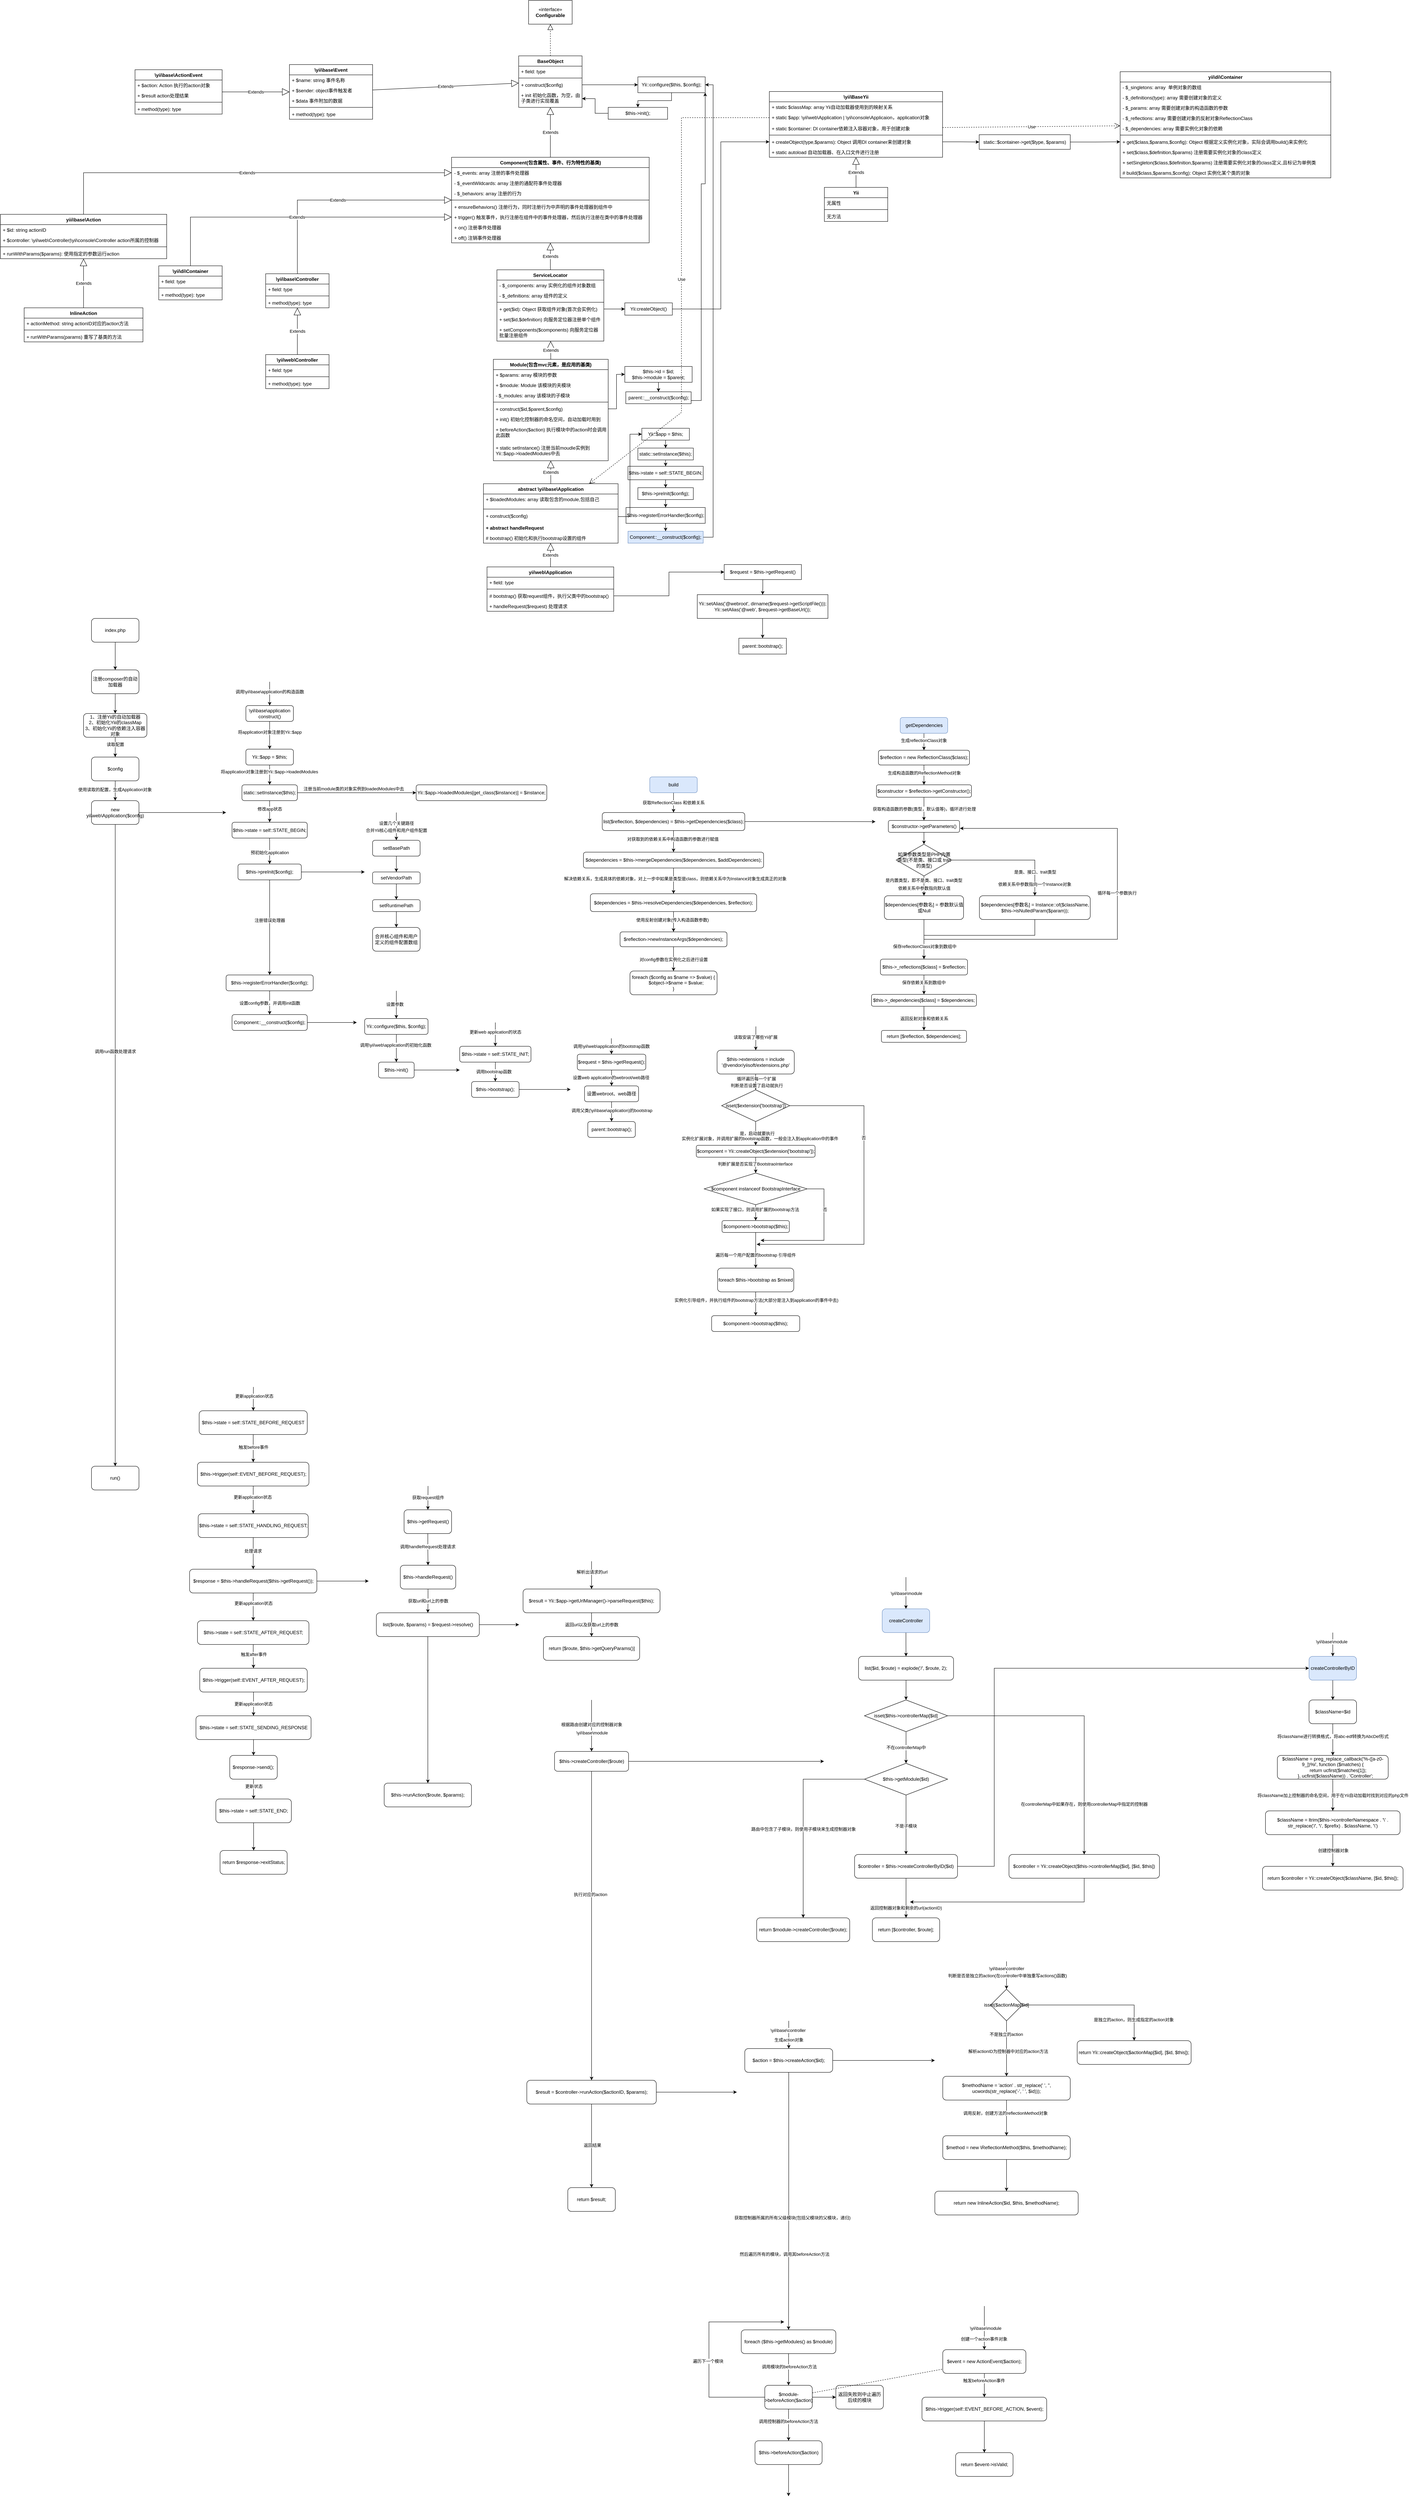 <mxfile version="22.0.4" type="github">
  <diagram name="第 1 页" id="MYnPqrq0IcUWPamjDBn3">
    <mxGraphModel dx="3390" dy="3260" grid="1" gridSize="10" guides="1" tooltips="1" connect="1" arrows="1" fold="1" page="1" pageScale="1" pageWidth="827" pageHeight="1169" math="0" shadow="0">
      <root>
        <mxCell id="0" />
        <mxCell id="1" parent="0" />
        <mxCell id="EYt9l6OYSjj466IM3DUd-25" value="Extends" style="endArrow=block;endSize=16;endFill=0;html=1;rounded=0;" parent="1" source="EYt9l6OYSjj466IM3DUd-49" target="EYt9l6OYSjj466IM3DUd-45" edge="1">
          <mxGeometry width="160" relative="1" as="geometry">
            <mxPoint x="470" y="-90" as="sourcePoint" />
            <mxPoint x="470" y="-254" as="targetPoint" />
          </mxGeometry>
        </mxCell>
        <mxCell id="EYt9l6OYSjj466IM3DUd-26" value="Module(包含mvc元素，是应用的基类)" style="swimlane;fontStyle=1;align=center;verticalAlign=top;childLayout=stackLayout;horizontal=1;startSize=26;horizontalStack=0;resizeParent=1;resizeParentMax=0;resizeLast=0;collapsible=1;marginBottom=0;whiteSpace=wrap;html=1;" parent="1" vertex="1">
          <mxGeometry x="325" y="-584" width="290" height="256" as="geometry" />
        </mxCell>
        <mxCell id="EYt9l6OYSjj466IM3DUd-134" value="+ $params: array 模块的参数" style="text;strokeColor=none;fillColor=none;align=left;verticalAlign=top;spacingLeft=4;spacingRight=4;overflow=hidden;rotatable=0;points=[[0,0.5],[1,0.5]];portConstraint=eastwest;whiteSpace=wrap;html=1;" parent="EYt9l6OYSjj466IM3DUd-26" vertex="1">
          <mxGeometry y="26" width="290" height="26" as="geometry" />
        </mxCell>
        <mxCell id="EYt9l6OYSjj466IM3DUd-27" value="+ $module: Module 该模块的夫模块" style="text;strokeColor=none;fillColor=none;align=left;verticalAlign=top;spacingLeft=4;spacingRight=4;overflow=hidden;rotatable=0;points=[[0,0.5],[1,0.5]];portConstraint=eastwest;whiteSpace=wrap;html=1;" parent="EYt9l6OYSjj466IM3DUd-26" vertex="1">
          <mxGeometry y="52" width="290" height="26" as="geometry" />
        </mxCell>
        <mxCell id="EYt9l6OYSjj466IM3DUd-133" value="- $_modules&lt;span style=&quot;background-color: initial;&quot;&gt;: array 该模块的子模块&lt;/span&gt;" style="text;strokeColor=none;fillColor=none;align=left;verticalAlign=top;spacingLeft=4;spacingRight=4;overflow=hidden;rotatable=0;points=[[0,0.5],[1,0.5]];portConstraint=eastwest;whiteSpace=wrap;html=1;" parent="EYt9l6OYSjj466IM3DUd-26" vertex="1">
          <mxGeometry y="78" width="290" height="26" as="geometry" />
        </mxCell>
        <mxCell id="EYt9l6OYSjj466IM3DUd-28" value="" style="line;strokeWidth=1;fillColor=none;align=left;verticalAlign=middle;spacingTop=-1;spacingLeft=3;spacingRight=3;rotatable=0;labelPosition=right;points=[];portConstraint=eastwest;strokeColor=inherit;" parent="EYt9l6OYSjj466IM3DUd-26" vertex="1">
          <mxGeometry y="104" width="290" height="8" as="geometry" />
        </mxCell>
        <mxCell id="EYt9l6OYSjj466IM3DUd-29" value="+ construct($id,$parent,$config)" style="text;strokeColor=none;fillColor=none;align=left;verticalAlign=top;spacingLeft=4;spacingRight=4;overflow=hidden;rotatable=0;points=[[0,0.5],[1,0.5]];portConstraint=eastwest;whiteSpace=wrap;html=1;" parent="EYt9l6OYSjj466IM3DUd-26" vertex="1">
          <mxGeometry y="112" width="290" height="26" as="geometry" />
        </mxCell>
        <mxCell id="EYt9l6OYSjj466IM3DUd-123" value="+ init() 初始化控制器的命名空间，自动加载时用到" style="text;strokeColor=none;fillColor=none;align=left;verticalAlign=top;spacingLeft=4;spacingRight=4;overflow=hidden;rotatable=0;points=[[0,0.5],[1,0.5]];portConstraint=eastwest;whiteSpace=wrap;html=1;" parent="EYt9l6OYSjj466IM3DUd-26" vertex="1">
          <mxGeometry y="138" width="290" height="26" as="geometry" />
        </mxCell>
        <mxCell id="mhmIhESspe-bekXu6FUe-332" value="+&amp;nbsp;beforeAction($action) 执行模块中的action时会调用此函数" style="text;strokeColor=none;fillColor=none;align=left;verticalAlign=top;spacingLeft=4;spacingRight=4;overflow=hidden;rotatable=0;points=[[0,0.5],[1,0.5]];portConstraint=eastwest;whiteSpace=wrap;html=1;" vertex="1" parent="EYt9l6OYSjj466IM3DUd-26">
          <mxGeometry y="164" width="290" height="46" as="geometry" />
        </mxCell>
        <mxCell id="mhmIhESspe-bekXu6FUe-28" value="+ static setInstance() 注册当前moudle实例到Yii::$app-&amp;gt;loadedModules中去" style="text;strokeColor=none;fillColor=none;align=left;verticalAlign=top;spacingLeft=4;spacingRight=4;overflow=hidden;rotatable=0;points=[[0,0.5],[1,0.5]];portConstraint=eastwest;whiteSpace=wrap;html=1;" vertex="1" parent="EYt9l6OYSjj466IM3DUd-26">
          <mxGeometry y="210" width="290" height="46" as="geometry" />
        </mxCell>
        <mxCell id="EYt9l6OYSjj466IM3DUd-34" value="Extends" style="endArrow=block;endSize=16;endFill=0;html=1;rounded=0;" parent="1" source="EYt9l6OYSjj466IM3DUd-45" target="EYt9l6OYSjj466IM3DUd-26" edge="1">
          <mxGeometry width="160" relative="1" as="geometry">
            <mxPoint x="470" y="-340" as="sourcePoint" />
            <mxPoint x="380" y="-360" as="targetPoint" />
          </mxGeometry>
        </mxCell>
        <mxCell id="EYt9l6OYSjj466IM3DUd-35" value="ServiceLocator" style="swimlane;fontStyle=1;align=center;verticalAlign=top;childLayout=stackLayout;horizontal=1;startSize=26;horizontalStack=0;resizeParent=1;resizeParentMax=0;resizeLast=0;collapsible=1;marginBottom=0;whiteSpace=wrap;html=1;" parent="1" vertex="1">
          <mxGeometry x="334" y="-810" width="270" height="180" as="geometry" />
        </mxCell>
        <mxCell id="EYt9l6OYSjj466IM3DUd-135" value="- $_components: array 实例化的组件对象数组" style="text;strokeColor=none;fillColor=none;align=left;verticalAlign=top;spacingLeft=4;spacingRight=4;overflow=hidden;rotatable=0;points=[[0,0.5],[1,0.5]];portConstraint=eastwest;whiteSpace=wrap;html=1;" parent="EYt9l6OYSjj466IM3DUd-35" vertex="1">
          <mxGeometry y="26" width="270" height="26" as="geometry" />
        </mxCell>
        <mxCell id="EYt9l6OYSjj466IM3DUd-36" value="- $_definitions: array 组件的定义" style="text;strokeColor=none;fillColor=none;align=left;verticalAlign=top;spacingLeft=4;spacingRight=4;overflow=hidden;rotatable=0;points=[[0,0.5],[1,0.5]];portConstraint=eastwest;whiteSpace=wrap;html=1;" parent="EYt9l6OYSjj466IM3DUd-35" vertex="1">
          <mxGeometry y="52" width="270" height="26" as="geometry" />
        </mxCell>
        <mxCell id="EYt9l6OYSjj466IM3DUd-37" value="" style="line;strokeWidth=1;fillColor=none;align=left;verticalAlign=middle;spacingTop=-1;spacingLeft=3;spacingRight=3;rotatable=0;labelPosition=right;points=[];portConstraint=eastwest;strokeColor=inherit;" parent="EYt9l6OYSjj466IM3DUd-35" vertex="1">
          <mxGeometry y="78" width="270" height="8" as="geometry" />
        </mxCell>
        <mxCell id="EYt9l6OYSjj466IM3DUd-38" value="+ get($id): Object 获取组件对象(首次会实例化)" style="text;strokeColor=none;fillColor=none;align=left;verticalAlign=top;spacingLeft=4;spacingRight=4;overflow=hidden;rotatable=0;points=[[0,0.5],[1,0.5]];portConstraint=eastwest;whiteSpace=wrap;html=1;" parent="EYt9l6OYSjj466IM3DUd-35" vertex="1">
          <mxGeometry y="86" width="270" height="26" as="geometry" />
        </mxCell>
        <mxCell id="EYt9l6OYSjj466IM3DUd-136" value="+ set($id,$definition) 向服务定位器注册单个组件" style="text;strokeColor=none;fillColor=none;align=left;verticalAlign=top;spacingLeft=4;spacingRight=4;overflow=hidden;rotatable=0;points=[[0,0.5],[1,0.5]];portConstraint=eastwest;whiteSpace=wrap;html=1;" parent="EYt9l6OYSjj466IM3DUd-35" vertex="1">
          <mxGeometry y="112" width="270" height="26" as="geometry" />
        </mxCell>
        <mxCell id="EYt9l6OYSjj466IM3DUd-137" value="+ setComponents($components) 向服务定位器批量注册组件" style="text;strokeColor=none;fillColor=none;align=left;verticalAlign=top;spacingLeft=4;spacingRight=4;overflow=hidden;rotatable=0;points=[[0,0.5],[1,0.5]];portConstraint=eastwest;whiteSpace=wrap;html=1;" parent="EYt9l6OYSjj466IM3DUd-35" vertex="1">
          <mxGeometry y="138" width="270" height="42" as="geometry" />
        </mxCell>
        <mxCell id="EYt9l6OYSjj466IM3DUd-39" value="Extends" style="endArrow=block;endSize=16;endFill=0;html=1;rounded=0;exitX=0.5;exitY=0;exitDx=0;exitDy=0;" parent="1" source="EYt9l6OYSjj466IM3DUd-26" target="EYt9l6OYSjj466IM3DUd-35" edge="1">
          <mxGeometry width="160" relative="1" as="geometry">
            <mxPoint x="190" y="-480" as="sourcePoint" />
            <mxPoint x="350" y="-480" as="targetPoint" />
          </mxGeometry>
        </mxCell>
        <mxCell id="EYt9l6OYSjj466IM3DUd-40" value="Component(包含属性、事件、行为特性的基类)" style="swimlane;fontStyle=1;align=center;verticalAlign=top;childLayout=stackLayout;horizontal=1;startSize=26;horizontalStack=0;resizeParent=1;resizeParentMax=0;resizeLast=0;collapsible=1;marginBottom=0;whiteSpace=wrap;html=1;" parent="1" vertex="1">
          <mxGeometry x="219.5" y="-1094" width="499" height="216" as="geometry" />
        </mxCell>
        <mxCell id="EYt9l6OYSjj466IM3DUd-41" value="- $_events&lt;span style=&quot;background-color: initial;&quot;&gt;: array 注册的事件处理器&lt;/span&gt;" style="text;strokeColor=none;fillColor=none;align=left;verticalAlign=top;spacingLeft=4;spacingRight=4;overflow=hidden;rotatable=0;points=[[0,0.5],[1,0.5]];portConstraint=eastwest;whiteSpace=wrap;html=1;" parent="EYt9l6OYSjj466IM3DUd-40" vertex="1">
          <mxGeometry y="26" width="499" height="26" as="geometry" />
        </mxCell>
        <mxCell id="2hBmPjiTw3TC5ywfi_ag-9" value="- $_eventWildcards&lt;span style=&quot;background-color: initial;&quot;&gt;: array 注册的通配符事件处理器&lt;/span&gt;" style="text;strokeColor=none;fillColor=none;align=left;verticalAlign=top;spacingLeft=4;spacingRight=4;overflow=hidden;rotatable=0;points=[[0,0.5],[1,0.5]];portConstraint=eastwest;whiteSpace=wrap;html=1;" parent="EYt9l6OYSjj466IM3DUd-40" vertex="1">
          <mxGeometry y="52" width="499" height="26" as="geometry" />
        </mxCell>
        <mxCell id="2hBmPjiTw3TC5ywfi_ag-10" value="- $_behaviors&lt;span style=&quot;background-color: initial;&quot;&gt;: array 注册的行为&lt;/span&gt;" style="text;strokeColor=none;fillColor=none;align=left;verticalAlign=top;spacingLeft=4;spacingRight=4;overflow=hidden;rotatable=0;points=[[0,0.5],[1,0.5]];portConstraint=eastwest;whiteSpace=wrap;html=1;" parent="EYt9l6OYSjj466IM3DUd-40" vertex="1">
          <mxGeometry y="78" width="499" height="26" as="geometry" />
        </mxCell>
        <mxCell id="EYt9l6OYSjj466IM3DUd-42" value="" style="line;strokeWidth=1;fillColor=none;align=left;verticalAlign=middle;spacingTop=-1;spacingLeft=3;spacingRight=3;rotatable=0;labelPosition=right;points=[];portConstraint=eastwest;strokeColor=inherit;" parent="EYt9l6OYSjj466IM3DUd-40" vertex="1">
          <mxGeometry y="104" width="499" height="8" as="geometry" />
        </mxCell>
        <mxCell id="EYt9l6OYSjj466IM3DUd-43" value="+&amp;nbsp;ensureBehaviors&lt;span style=&quot;background-color: initial;&quot;&gt;() 注册行为，同时注册行为中声明的事件处理器到组件中&lt;/span&gt;" style="text;strokeColor=none;fillColor=none;align=left;verticalAlign=top;spacingLeft=4;spacingRight=4;overflow=hidden;rotatable=0;points=[[0,0.5],[1,0.5]];portConstraint=eastwest;whiteSpace=wrap;html=1;" parent="EYt9l6OYSjj466IM3DUd-40" vertex="1">
          <mxGeometry y="112" width="499" height="26" as="geometry" />
        </mxCell>
        <mxCell id="2hBmPjiTw3TC5ywfi_ag-11" value="+&amp;nbsp;trigger&lt;span style=&quot;background-color: initial;&quot;&gt;() 触发事件，执行注册在组件中的事件处理器，然后执行注册在类中的事件处理器&lt;/span&gt;" style="text;strokeColor=none;fillColor=none;align=left;verticalAlign=top;spacingLeft=4;spacingRight=4;overflow=hidden;rotatable=0;points=[[0,0.5],[1,0.5]];portConstraint=eastwest;whiteSpace=wrap;html=1;" parent="EYt9l6OYSjj466IM3DUd-40" vertex="1">
          <mxGeometry y="138" width="499" height="26" as="geometry" />
        </mxCell>
        <mxCell id="mhmIhESspe-bekXu6FUe-1" value="+&amp;nbsp;on&lt;span style=&quot;background-color: initial;&quot;&gt;() 注册事件处理器&lt;/span&gt;" style="text;strokeColor=none;fillColor=none;align=left;verticalAlign=top;spacingLeft=4;spacingRight=4;overflow=hidden;rotatable=0;points=[[0,0.5],[1,0.5]];portConstraint=eastwest;whiteSpace=wrap;html=1;" vertex="1" parent="EYt9l6OYSjj466IM3DUd-40">
          <mxGeometry y="164" width="499" height="26" as="geometry" />
        </mxCell>
        <mxCell id="mhmIhESspe-bekXu6FUe-2" value="+&amp;nbsp;off&lt;span style=&quot;background-color: initial;&quot;&gt;() 注销事件处理器&lt;/span&gt;" style="text;strokeColor=none;fillColor=none;align=left;verticalAlign=top;spacingLeft=4;spacingRight=4;overflow=hidden;rotatable=0;points=[[0,0.5],[1,0.5]];portConstraint=eastwest;whiteSpace=wrap;html=1;" vertex="1" parent="EYt9l6OYSjj466IM3DUd-40">
          <mxGeometry y="190" width="499" height="26" as="geometry" />
        </mxCell>
        <mxCell id="EYt9l6OYSjj466IM3DUd-44" value="Extends" style="endArrow=block;endSize=16;endFill=0;html=1;rounded=0;" parent="1" source="EYt9l6OYSjj466IM3DUd-35" target="EYt9l6OYSjj466IM3DUd-40" edge="1">
          <mxGeometry width="160" relative="1" as="geometry">
            <mxPoint x="230" y="-750" as="sourcePoint" />
            <mxPoint x="390" y="-750" as="targetPoint" />
          </mxGeometry>
        </mxCell>
        <mxCell id="EYt9l6OYSjj466IM3DUd-45" value="abstract \yii\base\Application" style="swimlane;fontStyle=1;align=center;verticalAlign=top;childLayout=stackLayout;horizontal=1;startSize=26;horizontalStack=0;resizeParent=1;resizeParentMax=0;resizeLast=0;collapsible=1;marginBottom=0;whiteSpace=wrap;html=1;" parent="1" vertex="1">
          <mxGeometry x="300" y="-270" width="340" height="150" as="geometry" />
        </mxCell>
        <mxCell id="EYt9l6OYSjj466IM3DUd-46" value="+ $loadedModules: array 读取包含的module,包括自己&lt;br&gt;&amp;nbsp;" style="text;strokeColor=none;fillColor=none;align=left;verticalAlign=top;spacingLeft=4;spacingRight=4;overflow=hidden;rotatable=0;points=[[0,0.5],[1,0.5]];portConstraint=eastwest;whiteSpace=wrap;html=1;" parent="EYt9l6OYSjj466IM3DUd-45" vertex="1">
          <mxGeometry y="26" width="340" height="34" as="geometry" />
        </mxCell>
        <mxCell id="EYt9l6OYSjj466IM3DUd-47" value="" style="line;strokeWidth=1;fillColor=none;align=left;verticalAlign=middle;spacingTop=-1;spacingLeft=3;spacingRight=3;rotatable=0;labelPosition=right;points=[];portConstraint=eastwest;strokeColor=inherit;" parent="EYt9l6OYSjj466IM3DUd-45" vertex="1">
          <mxGeometry y="60" width="340" height="8" as="geometry" />
        </mxCell>
        <mxCell id="EYt9l6OYSjj466IM3DUd-48" value="+ construct($config)" style="text;strokeColor=none;fillColor=none;align=left;verticalAlign=top;spacingLeft=4;spacingRight=4;overflow=hidden;rotatable=0;points=[[0,0.5],[1,0.5]];portConstraint=eastwest;whiteSpace=wrap;html=1;" parent="EYt9l6OYSjj466IM3DUd-45" vertex="1">
          <mxGeometry y="68" width="340" height="30" as="geometry" />
        </mxCell>
        <mxCell id="EYt9l6OYSjj466IM3DUd-61" value="+ abstract handleRequest" style="text;strokeColor=none;fillColor=none;align=left;verticalAlign=top;spacingLeft=4;spacingRight=4;overflow=hidden;rotatable=0;points=[[0,0.5],[1,0.5]];portConstraint=eastwest;whiteSpace=wrap;html=1;fontStyle=1" parent="EYt9l6OYSjj466IM3DUd-45" vertex="1">
          <mxGeometry y="98" width="340" height="26" as="geometry" />
        </mxCell>
        <mxCell id="2hBmPjiTw3TC5ywfi_ag-1" value="# bootstrap() 初始化和执行bootstrap设置的组件" style="text;strokeColor=none;fillColor=none;align=left;verticalAlign=top;spacingLeft=4;spacingRight=4;overflow=hidden;rotatable=0;points=[[0,0.5],[1,0.5]];portConstraint=eastwest;whiteSpace=wrap;html=1;" parent="EYt9l6OYSjj466IM3DUd-45" vertex="1">
          <mxGeometry y="124" width="340" height="26" as="geometry" />
        </mxCell>
        <mxCell id="EYt9l6OYSjj466IM3DUd-49" value="yii\web\Application" style="swimlane;fontStyle=1;align=center;verticalAlign=top;childLayout=stackLayout;horizontal=1;startSize=26;horizontalStack=0;resizeParent=1;resizeParentMax=0;resizeLast=0;collapsible=1;marginBottom=0;whiteSpace=wrap;html=1;" parent="1" vertex="1">
          <mxGeometry x="309" y="-60" width="320" height="112" as="geometry" />
        </mxCell>
        <mxCell id="EYt9l6OYSjj466IM3DUd-50" value="+ field: type" style="text;strokeColor=none;fillColor=none;align=left;verticalAlign=top;spacingLeft=4;spacingRight=4;overflow=hidden;rotatable=0;points=[[0,0.5],[1,0.5]];portConstraint=eastwest;whiteSpace=wrap;html=1;" parent="EYt9l6OYSjj466IM3DUd-49" vertex="1">
          <mxGeometry y="26" width="320" height="26" as="geometry" />
        </mxCell>
        <mxCell id="EYt9l6OYSjj466IM3DUd-51" value="" style="line;strokeWidth=1;fillColor=none;align=left;verticalAlign=middle;spacingTop=-1;spacingLeft=3;spacingRight=3;rotatable=0;labelPosition=right;points=[];portConstraint=eastwest;strokeColor=inherit;" parent="EYt9l6OYSjj466IM3DUd-49" vertex="1">
          <mxGeometry y="52" width="320" height="8" as="geometry" />
        </mxCell>
        <mxCell id="EYt9l6OYSjj466IM3DUd-52" value="# bootstrap() 获取request组件，执行父类中的bootstrap()" style="text;strokeColor=none;fillColor=none;align=left;verticalAlign=top;spacingLeft=4;spacingRight=4;overflow=hidden;rotatable=0;points=[[0,0.5],[1,0.5]];portConstraint=eastwest;whiteSpace=wrap;html=1;" parent="EYt9l6OYSjj466IM3DUd-49" vertex="1">
          <mxGeometry y="60" width="320" height="26" as="geometry" />
        </mxCell>
        <mxCell id="2hBmPjiTw3TC5ywfi_ag-8" value="+ handleRequest($request) 处理请求" style="text;strokeColor=none;fillColor=none;align=left;verticalAlign=top;spacingLeft=4;spacingRight=4;overflow=hidden;rotatable=0;points=[[0,0.5],[1,0.5]];portConstraint=eastwest;whiteSpace=wrap;html=1;" parent="EYt9l6OYSjj466IM3DUd-49" vertex="1">
          <mxGeometry y="86" width="320" height="26" as="geometry" />
        </mxCell>
        <mxCell id="EYt9l6OYSjj466IM3DUd-53" value="BaseObject" style="swimlane;fontStyle=1;align=center;verticalAlign=top;childLayout=stackLayout;horizontal=1;startSize=26;horizontalStack=0;resizeParent=1;resizeParentMax=0;resizeLast=0;collapsible=1;marginBottom=0;whiteSpace=wrap;html=1;" parent="1" vertex="1">
          <mxGeometry x="389" y="-1350" width="160" height="130" as="geometry" />
        </mxCell>
        <mxCell id="EYt9l6OYSjj466IM3DUd-54" value="+ field: type" style="text;strokeColor=none;fillColor=none;align=left;verticalAlign=top;spacingLeft=4;spacingRight=4;overflow=hidden;rotatable=0;points=[[0,0.5],[1,0.5]];portConstraint=eastwest;whiteSpace=wrap;html=1;" parent="EYt9l6OYSjj466IM3DUd-53" vertex="1">
          <mxGeometry y="26" width="160" height="26" as="geometry" />
        </mxCell>
        <mxCell id="EYt9l6OYSjj466IM3DUd-55" value="" style="line;strokeWidth=1;fillColor=none;align=left;verticalAlign=middle;spacingTop=-1;spacingLeft=3;spacingRight=3;rotatable=0;labelPosition=right;points=[];portConstraint=eastwest;strokeColor=inherit;" parent="EYt9l6OYSjj466IM3DUd-53" vertex="1">
          <mxGeometry y="52" width="160" height="8" as="geometry" />
        </mxCell>
        <mxCell id="EYt9l6OYSjj466IM3DUd-56" value="+ construct($config)" style="text;strokeColor=none;fillColor=none;align=left;verticalAlign=top;spacingLeft=4;spacingRight=4;overflow=hidden;rotatable=0;points=[[0,0.5],[1,0.5]];portConstraint=eastwest;whiteSpace=wrap;html=1;" parent="EYt9l6OYSjj466IM3DUd-53" vertex="1">
          <mxGeometry y="60" width="160" height="26" as="geometry" />
        </mxCell>
        <mxCell id="EYt9l6OYSjj466IM3DUd-100" value="+ init 初始化函数，为空，由子类进行实现覆盖" style="text;strokeColor=none;fillColor=none;align=left;verticalAlign=top;spacingLeft=4;spacingRight=4;overflow=hidden;rotatable=0;points=[[0,0.5],[1,0.5]];portConstraint=eastwest;whiteSpace=wrap;html=1;" parent="EYt9l6OYSjj466IM3DUd-53" vertex="1">
          <mxGeometry y="86" width="160" height="44" as="geometry" />
        </mxCell>
        <mxCell id="EYt9l6OYSjj466IM3DUd-57" value="Extends" style="endArrow=block;endSize=16;endFill=0;html=1;rounded=0;" parent="1" source="EYt9l6OYSjj466IM3DUd-40" target="EYt9l6OYSjj466IM3DUd-53" edge="1">
          <mxGeometry width="160" relative="1" as="geometry">
            <mxPoint x="130" y="-880" as="sourcePoint" />
            <mxPoint x="290" y="-880" as="targetPoint" />
          </mxGeometry>
        </mxCell>
        <mxCell id="EYt9l6OYSjj466IM3DUd-58" value="«interface»&lt;br&gt;&lt;b&gt;Configurable&lt;/b&gt;" style="html=1;whiteSpace=wrap;" parent="1" vertex="1">
          <mxGeometry x="414" y="-1490" width="110" height="60" as="geometry" />
        </mxCell>
        <mxCell id="EYt9l6OYSjj466IM3DUd-59" value="" style="endArrow=block;dashed=1;endFill=0;endSize=12;html=1;rounded=0;" parent="1" source="EYt9l6OYSjj466IM3DUd-53" target="EYt9l6OYSjj466IM3DUd-58" edge="1">
          <mxGeometry width="160" relative="1" as="geometry">
            <mxPoint x="200" y="-1130" as="sourcePoint" />
            <mxPoint x="360" y="-1130" as="targetPoint" />
          </mxGeometry>
        </mxCell>
        <mxCell id="EYt9l6OYSjj466IM3DUd-66" value="\yii\BaseYii" style="swimlane;fontStyle=1;align=center;verticalAlign=top;childLayout=stackLayout;horizontal=1;startSize=26;horizontalStack=0;resizeParent=1;resizeParentMax=0;resizeLast=0;collapsible=1;marginBottom=0;whiteSpace=wrap;html=1;" parent="1" vertex="1">
          <mxGeometry x="1022" y="-1260" width="437.5" height="166" as="geometry" />
        </mxCell>
        <mxCell id="EYt9l6OYSjj466IM3DUd-67" value="+ static $classMap&lt;span style=&quot;background-color: initial;&quot;&gt;: array Yii自动加载器使用到的映射关系&lt;/span&gt;" style="text;strokeColor=none;fillColor=none;align=left;verticalAlign=top;spacingLeft=4;spacingRight=4;overflow=hidden;rotatable=0;points=[[0,0.5],[1,0.5]];portConstraint=eastwest;whiteSpace=wrap;html=1;" parent="EYt9l6OYSjj466IM3DUd-66" vertex="1">
          <mxGeometry y="26" width="437.5" height="26" as="geometry" />
        </mxCell>
        <mxCell id="EYt9l6OYSjj466IM3DUd-76" value="+ static $app: \yii\web\Application | \yii\console\Applicaion，application对象" style="text;strokeColor=none;fillColor=none;align=left;verticalAlign=top;spacingLeft=4;spacingRight=4;overflow=hidden;rotatable=0;points=[[0,0.5],[1,0.5]];portConstraint=eastwest;whiteSpace=wrap;html=1;" parent="EYt9l6OYSjj466IM3DUd-66" vertex="1">
          <mxGeometry y="52" width="437.5" height="28" as="geometry" />
        </mxCell>
        <mxCell id="EYt9l6OYSjj466IM3DUd-77" value="+ static $container: DI container依赖注入容器对象，用于创建对象" style="text;strokeColor=none;fillColor=none;align=left;verticalAlign=top;spacingLeft=4;spacingRight=4;overflow=hidden;rotatable=0;points=[[0,0.5],[1,0.5]];portConstraint=eastwest;whiteSpace=wrap;html=1;" parent="EYt9l6OYSjj466IM3DUd-66" vertex="1">
          <mxGeometry y="80" width="437.5" height="26" as="geometry" />
        </mxCell>
        <mxCell id="EYt9l6OYSjj466IM3DUd-68" value="" style="line;strokeWidth=1;fillColor=none;align=left;verticalAlign=middle;spacingTop=-1;spacingLeft=3;spacingRight=3;rotatable=0;labelPosition=right;points=[];portConstraint=eastwest;strokeColor=inherit;" parent="EYt9l6OYSjj466IM3DUd-66" vertex="1">
          <mxGeometry y="106" width="437.5" height="8" as="geometry" />
        </mxCell>
        <mxCell id="EYt9l6OYSjj466IM3DUd-69" value="+&amp;nbsp;createObject&lt;span style=&quot;background-color: initial;&quot;&gt;(type,$params): Object 调用DI container来创建对象&lt;/span&gt;" style="text;strokeColor=none;fillColor=none;align=left;verticalAlign=top;spacingLeft=4;spacingRight=4;overflow=hidden;rotatable=0;points=[[0,0.5],[1,0.5]];portConstraint=eastwest;whiteSpace=wrap;html=1;" parent="EYt9l6OYSjj466IM3DUd-66" vertex="1">
          <mxGeometry y="114" width="437.5" height="26" as="geometry" />
        </mxCell>
        <mxCell id="EYt9l6OYSjj466IM3DUd-93" value="+ static autoload 自动加载器、在入口文件进行注册" style="text;strokeColor=none;fillColor=none;align=left;verticalAlign=top;spacingLeft=4;spacingRight=4;overflow=hidden;rotatable=0;points=[[0,0.5],[1,0.5]];portConstraint=eastwest;whiteSpace=wrap;html=1;" parent="EYt9l6OYSjj466IM3DUd-66" vertex="1">
          <mxGeometry y="140" width="437.5" height="26" as="geometry" />
        </mxCell>
        <mxCell id="EYt9l6OYSjj466IM3DUd-70" value="Extends" style="endArrow=block;endSize=16;endFill=0;html=1;rounded=0;" parent="1" source="EYt9l6OYSjj466IM3DUd-71" target="EYt9l6OYSjj466IM3DUd-66" edge="1">
          <mxGeometry width="160" relative="1" as="geometry">
            <mxPoint x="1241" y="-1028" as="sourcePoint" />
            <mxPoint x="1241" y="-1080.0" as="targetPoint" />
          </mxGeometry>
        </mxCell>
        <mxCell id="EYt9l6OYSjj466IM3DUd-71" value="Yii" style="swimlane;fontStyle=1;align=center;verticalAlign=top;childLayout=stackLayout;horizontal=1;startSize=26;horizontalStack=0;resizeParent=1;resizeParentMax=0;resizeLast=0;collapsible=1;marginBottom=0;whiteSpace=wrap;html=1;" parent="1" vertex="1">
          <mxGeometry x="1161" y="-1018" width="160" height="86" as="geometry" />
        </mxCell>
        <mxCell id="EYt9l6OYSjj466IM3DUd-72" value="无属性" style="text;strokeColor=none;fillColor=none;align=left;verticalAlign=top;spacingLeft=4;spacingRight=4;overflow=hidden;rotatable=0;points=[[0,0.5],[1,0.5]];portConstraint=eastwest;whiteSpace=wrap;html=1;" parent="EYt9l6OYSjj466IM3DUd-71" vertex="1">
          <mxGeometry y="26" width="160" height="26" as="geometry" />
        </mxCell>
        <mxCell id="EYt9l6OYSjj466IM3DUd-73" value="" style="line;strokeWidth=1;fillColor=none;align=left;verticalAlign=middle;spacingTop=-1;spacingLeft=3;spacingRight=3;rotatable=0;labelPosition=right;points=[];portConstraint=eastwest;strokeColor=inherit;" parent="EYt9l6OYSjj466IM3DUd-71" vertex="1">
          <mxGeometry y="52" width="160" height="8" as="geometry" />
        </mxCell>
        <mxCell id="EYt9l6OYSjj466IM3DUd-74" value="无方法" style="text;strokeColor=none;fillColor=none;align=left;verticalAlign=top;spacingLeft=4;spacingRight=4;overflow=hidden;rotatable=0;points=[[0,0.5],[1,0.5]];portConstraint=eastwest;whiteSpace=wrap;html=1;" parent="EYt9l6OYSjj466IM3DUd-71" vertex="1">
          <mxGeometry y="60" width="160" height="26" as="geometry" />
        </mxCell>
        <mxCell id="EYt9l6OYSjj466IM3DUd-82" style="edgeStyle=orthogonalEdgeStyle;rounded=0;orthogonalLoop=1;jettySize=auto;html=1;entryX=0.5;entryY=0;entryDx=0;entryDy=0;" parent="1" source="EYt9l6OYSjj466IM3DUd-78" target="EYt9l6OYSjj466IM3DUd-81" edge="1">
          <mxGeometry relative="1" as="geometry" />
        </mxCell>
        <mxCell id="EYt9l6OYSjj466IM3DUd-89" value="读取配置" style="edgeLabel;html=1;align=center;verticalAlign=middle;resizable=0;points=[];" parent="EYt9l6OYSjj466IM3DUd-82" vertex="1" connectable="0">
          <mxGeometry x="-0.285" relative="1" as="geometry">
            <mxPoint as="offset" />
          </mxGeometry>
        </mxCell>
        <mxCell id="EYt9l6OYSjj466IM3DUd-78" value="1、注册Yii的自动加载器&lt;br&gt;2、初始化Yiii的classMap&lt;br&gt;3、初始化Yii的依赖注入容器对象" style="rounded=1;whiteSpace=wrap;html=1;" parent="1" vertex="1">
          <mxGeometry x="-710" y="310" width="160" height="60" as="geometry" />
        </mxCell>
        <mxCell id="EYt9l6OYSjj466IM3DUd-91" style="edgeStyle=orthogonalEdgeStyle;rounded=0;orthogonalLoop=1;jettySize=auto;html=1;entryX=0.5;entryY=0;entryDx=0;entryDy=0;" parent="1" source="EYt9l6OYSjj466IM3DUd-79" target="EYt9l6OYSjj466IM3DUd-90" edge="1">
          <mxGeometry relative="1" as="geometry" />
        </mxCell>
        <mxCell id="EYt9l6OYSjj466IM3DUd-79" value="index.php" style="rounded=1;whiteSpace=wrap;html=1;" parent="1" vertex="1">
          <mxGeometry x="-690" y="70" width="120" height="60" as="geometry" />
        </mxCell>
        <mxCell id="EYt9l6OYSjj466IM3DUd-84" style="edgeStyle=orthogonalEdgeStyle;rounded=0;orthogonalLoop=1;jettySize=auto;html=1;entryX=0.5;entryY=0;entryDx=0;entryDy=0;" parent="1" source="EYt9l6OYSjj466IM3DUd-81" target="EYt9l6OYSjj466IM3DUd-83" edge="1">
          <mxGeometry relative="1" as="geometry" />
        </mxCell>
        <mxCell id="EYt9l6OYSjj466IM3DUd-85" value="使用读取的配置，生成Application对象" style="edgeLabel;html=1;align=center;verticalAlign=middle;resizable=0;points=[];" parent="EYt9l6OYSjj466IM3DUd-84" vertex="1" connectable="0">
          <mxGeometry x="-0.15" y="-1" relative="1" as="geometry">
            <mxPoint as="offset" />
          </mxGeometry>
        </mxCell>
        <mxCell id="EYt9l6OYSjj466IM3DUd-81" value="$config" style="rounded=1;whiteSpace=wrap;html=1;" parent="1" vertex="1">
          <mxGeometry x="-690" y="420" width="120" height="60" as="geometry" />
        </mxCell>
        <mxCell id="EYt9l6OYSjj466IM3DUd-87" style="edgeStyle=orthogonalEdgeStyle;rounded=0;orthogonalLoop=1;jettySize=auto;html=1;entryX=0.5;entryY=0;entryDx=0;entryDy=0;" parent="1" source="EYt9l6OYSjj466IM3DUd-83" target="EYt9l6OYSjj466IM3DUd-86" edge="1">
          <mxGeometry relative="1" as="geometry" />
        </mxCell>
        <mxCell id="EYt9l6OYSjj466IM3DUd-88" value="调用run函数处理请求" style="edgeLabel;html=1;align=center;verticalAlign=middle;resizable=0;points=[];" parent="EYt9l6OYSjj466IM3DUd-87" vertex="1" connectable="0">
          <mxGeometry x="-0.297" y="-1" relative="1" as="geometry">
            <mxPoint x="1" y="3" as="offset" />
          </mxGeometry>
        </mxCell>
        <mxCell id="mhmIhESspe-bekXu6FUe-171" style="edgeStyle=orthogonalEdgeStyle;rounded=0;orthogonalLoop=1;jettySize=auto;html=1;" edge="1" parent="1" source="EYt9l6OYSjj466IM3DUd-83">
          <mxGeometry relative="1" as="geometry">
            <mxPoint x="-350" y="560" as="targetPoint" />
          </mxGeometry>
        </mxCell>
        <mxCell id="EYt9l6OYSjj466IM3DUd-83" value="new yii\web\Application($config)" style="rounded=1;whiteSpace=wrap;html=1;" parent="1" vertex="1">
          <mxGeometry x="-690" y="530" width="120" height="60" as="geometry" />
        </mxCell>
        <mxCell id="EYt9l6OYSjj466IM3DUd-86" value="run()" style="rounded=1;whiteSpace=wrap;html=1;" parent="1" vertex="1">
          <mxGeometry x="-690" y="2210" width="120" height="60" as="geometry" />
        </mxCell>
        <mxCell id="EYt9l6OYSjj466IM3DUd-92" style="edgeStyle=orthogonalEdgeStyle;rounded=0;orthogonalLoop=1;jettySize=auto;html=1;" parent="1" source="EYt9l6OYSjj466IM3DUd-90" target="EYt9l6OYSjj466IM3DUd-78" edge="1">
          <mxGeometry relative="1" as="geometry" />
        </mxCell>
        <mxCell id="EYt9l6OYSjj466IM3DUd-90" value="注册composer的自动加载器" style="rounded=1;whiteSpace=wrap;html=1;" parent="1" vertex="1">
          <mxGeometry x="-690" y="200" width="120" height="60" as="geometry" />
        </mxCell>
        <mxCell id="EYt9l6OYSjj466IM3DUd-99" value="" style="edgeStyle=orthogonalEdgeStyle;rounded=0;orthogonalLoop=1;jettySize=auto;html=1;" parent="1" source="EYt9l6OYSjj466IM3DUd-96" target="EYt9l6OYSjj466IM3DUd-98" edge="1">
          <mxGeometry relative="1" as="geometry" />
        </mxCell>
        <mxCell id="EYt9l6OYSjj466IM3DUd-96" value="Yii::configure($this, $config);&lt;br&gt;" style="whiteSpace=wrap;html=1;" parent="1" vertex="1">
          <mxGeometry x="690" y="-1297" width="170" height="40" as="geometry" />
        </mxCell>
        <mxCell id="EYt9l6OYSjj466IM3DUd-97" value="" style="edgeStyle=orthogonalEdgeStyle;rounded=0;orthogonalLoop=1;jettySize=auto;html=1;" parent="1" source="EYt9l6OYSjj466IM3DUd-56" target="EYt9l6OYSjj466IM3DUd-96" edge="1">
          <mxGeometry relative="1" as="geometry" />
        </mxCell>
        <mxCell id="EYt9l6OYSjj466IM3DUd-101" style="edgeStyle=orthogonalEdgeStyle;rounded=0;orthogonalLoop=1;jettySize=auto;html=1;entryX=1;entryY=0.5;entryDx=0;entryDy=0;" parent="1" source="EYt9l6OYSjj466IM3DUd-98" target="EYt9l6OYSjj466IM3DUd-100" edge="1">
          <mxGeometry relative="1" as="geometry" />
        </mxCell>
        <mxCell id="EYt9l6OYSjj466IM3DUd-98" value="$this-&amp;gt;init();" style="whiteSpace=wrap;html=1;" parent="1" vertex="1">
          <mxGeometry x="615" y="-1220" width="150" height="30" as="geometry" />
        </mxCell>
        <mxCell id="EYt9l6OYSjj466IM3DUd-111" style="edgeStyle=orthogonalEdgeStyle;rounded=0;orthogonalLoop=1;jettySize=auto;html=1;entryX=0.5;entryY=0;entryDx=0;entryDy=0;" parent="1" source="EYt9l6OYSjj466IM3DUd-105" target="EYt9l6OYSjj466IM3DUd-106" edge="1">
          <mxGeometry relative="1" as="geometry" />
        </mxCell>
        <mxCell id="EYt9l6OYSjj466IM3DUd-105" value="Yii::$app = $this;" style="rounded=0;whiteSpace=wrap;html=1;" parent="1" vertex="1">
          <mxGeometry x="700" y="-410" width="120" height="30" as="geometry" />
        </mxCell>
        <mxCell id="EYt9l6OYSjj466IM3DUd-112" style="edgeStyle=orthogonalEdgeStyle;rounded=0;orthogonalLoop=1;jettySize=auto;html=1;" parent="1" source="EYt9l6OYSjj466IM3DUd-106" target="EYt9l6OYSjj466IM3DUd-107" edge="1">
          <mxGeometry relative="1" as="geometry" />
        </mxCell>
        <mxCell id="EYt9l6OYSjj466IM3DUd-106" value="static::setInstance($this);" style="rounded=0;whiteSpace=wrap;html=1;" parent="1" vertex="1">
          <mxGeometry x="690" y="-360" width="140" height="30" as="geometry" />
        </mxCell>
        <mxCell id="EYt9l6OYSjj466IM3DUd-113" style="edgeStyle=orthogonalEdgeStyle;rounded=0;orthogonalLoop=1;jettySize=auto;html=1;" parent="1" source="EYt9l6OYSjj466IM3DUd-107" target="EYt9l6OYSjj466IM3DUd-108" edge="1">
          <mxGeometry relative="1" as="geometry" />
        </mxCell>
        <mxCell id="EYt9l6OYSjj466IM3DUd-107" value="$this-&amp;gt;state = self::STATE_BEGIN;" style="rounded=0;whiteSpace=wrap;html=1;" parent="1" vertex="1">
          <mxGeometry x="665" y="-314" width="190" height="34" as="geometry" />
        </mxCell>
        <mxCell id="EYt9l6OYSjj466IM3DUd-114" style="edgeStyle=orthogonalEdgeStyle;rounded=0;orthogonalLoop=1;jettySize=auto;html=1;" parent="1" source="EYt9l6OYSjj466IM3DUd-108" target="EYt9l6OYSjj466IM3DUd-109" edge="1">
          <mxGeometry relative="1" as="geometry" />
        </mxCell>
        <mxCell id="EYt9l6OYSjj466IM3DUd-108" value="$this-&amp;gt;preInit($config);" style="rounded=0;whiteSpace=wrap;html=1;" parent="1" vertex="1">
          <mxGeometry x="690" y="-260" width="140" height="30" as="geometry" />
        </mxCell>
        <mxCell id="EYt9l6OYSjj466IM3DUd-115" style="edgeStyle=orthogonalEdgeStyle;rounded=0;orthogonalLoop=1;jettySize=auto;html=1;" parent="1" source="EYt9l6OYSjj466IM3DUd-109" target="EYt9l6OYSjj466IM3DUd-110" edge="1">
          <mxGeometry relative="1" as="geometry" />
        </mxCell>
        <mxCell id="EYt9l6OYSjj466IM3DUd-109" value="$this-&amp;gt;registerErrorHandler($config);" style="rounded=0;whiteSpace=wrap;html=1;" parent="1" vertex="1">
          <mxGeometry x="660" y="-210" width="200" height="40" as="geometry" />
        </mxCell>
        <mxCell id="EYt9l6OYSjj466IM3DUd-122" style="edgeStyle=orthogonalEdgeStyle;rounded=0;orthogonalLoop=1;jettySize=auto;html=1;exitX=1;exitY=0.5;exitDx=0;exitDy=0;entryX=1;entryY=0.5;entryDx=0;entryDy=0;" parent="1" source="EYt9l6OYSjj466IM3DUd-110" target="EYt9l6OYSjj466IM3DUd-96" edge="1">
          <mxGeometry relative="1" as="geometry">
            <mxPoint x="880.0" y="-135" as="sourcePoint" />
            <mxPoint x="805.0" y="-1047" as="targetPoint" />
          </mxGeometry>
        </mxCell>
        <mxCell id="EYt9l6OYSjj466IM3DUd-110" value="Component::__construct($config);" style="rounded=0;whiteSpace=wrap;html=1;fillColor=#dae8fc;strokeColor=#6c8ebf;" parent="1" vertex="1">
          <mxGeometry x="665" y="-150" width="190" height="30" as="geometry" />
        </mxCell>
        <mxCell id="EYt9l6OYSjj466IM3DUd-116" style="edgeStyle=orthogonalEdgeStyle;rounded=0;orthogonalLoop=1;jettySize=auto;html=1;entryX=0;entryY=0.5;entryDx=0;entryDy=0;" parent="1" source="EYt9l6OYSjj466IM3DUd-48" target="EYt9l6OYSjj466IM3DUd-105" edge="1">
          <mxGeometry relative="1" as="geometry" />
        </mxCell>
        <mxCell id="EYt9l6OYSjj466IM3DUd-127" style="edgeStyle=orthogonalEdgeStyle;rounded=0;orthogonalLoop=1;jettySize=auto;html=1;" parent="1" source="EYt9l6OYSjj466IM3DUd-125" target="EYt9l6OYSjj466IM3DUd-126" edge="1">
          <mxGeometry relative="1" as="geometry" />
        </mxCell>
        <mxCell id="EYt9l6OYSjj466IM3DUd-125" value="$this-&amp;gt;id = $id;&lt;br&gt;$this-&amp;gt;module = $parent;" style="rounded=0;whiteSpace=wrap;html=1;" parent="1" vertex="1">
          <mxGeometry x="657" y="-566" width="170" height="40" as="geometry" />
        </mxCell>
        <mxCell id="EYt9l6OYSjj466IM3DUd-131" style="edgeStyle=orthogonalEdgeStyle;rounded=0;orthogonalLoop=1;jettySize=auto;html=1;entryX=1;entryY=1;entryDx=0;entryDy=0;" parent="1" source="EYt9l6OYSjj466IM3DUd-126" target="EYt9l6OYSjj466IM3DUd-96" edge="1">
          <mxGeometry relative="1" as="geometry">
            <mxPoint x="790" y="-1030" as="targetPoint" />
            <Array as="points">
              <mxPoint x="850" y="-480" />
              <mxPoint x="850" y="-1027" />
            </Array>
          </mxGeometry>
        </mxCell>
        <mxCell id="EYt9l6OYSjj466IM3DUd-126" value="parent::__construct($config);" style="rounded=0;whiteSpace=wrap;html=1;" parent="1" vertex="1">
          <mxGeometry x="659.5" y="-502" width="165" height="30" as="geometry" />
        </mxCell>
        <mxCell id="EYt9l6OYSjj466IM3DUd-128" style="edgeStyle=orthogonalEdgeStyle;rounded=0;orthogonalLoop=1;jettySize=auto;html=1;entryX=0;entryY=0.5;entryDx=0;entryDy=0;" parent="1" source="EYt9l6OYSjj466IM3DUd-29" target="EYt9l6OYSjj466IM3DUd-125" edge="1">
          <mxGeometry relative="1" as="geometry" />
        </mxCell>
        <mxCell id="EYt9l6OYSjj466IM3DUd-141" style="edgeStyle=orthogonalEdgeStyle;rounded=0;orthogonalLoop=1;jettySize=auto;html=1;exitX=1;exitY=0.5;exitDx=0;exitDy=0;" parent="1" source="EYt9l6OYSjj466IM3DUd-138" target="EYt9l6OYSjj466IM3DUd-69" edge="1">
          <mxGeometry relative="1" as="geometry" />
        </mxCell>
        <mxCell id="EYt9l6OYSjj466IM3DUd-138" value="Yii:createObject()" style="rounded=0;whiteSpace=wrap;html=1;" parent="1" vertex="1">
          <mxGeometry x="657" y="-726.5" width="120" height="31" as="geometry" />
        </mxCell>
        <mxCell id="EYt9l6OYSjj466IM3DUd-139" style="edgeStyle=orthogonalEdgeStyle;rounded=0;orthogonalLoop=1;jettySize=auto;html=1;" parent="1" source="EYt9l6OYSjj466IM3DUd-38" target="EYt9l6OYSjj466IM3DUd-138" edge="1">
          <mxGeometry relative="1" as="geometry" />
        </mxCell>
        <mxCell id="EYt9l6OYSjj466IM3DUd-155" style="edgeStyle=orthogonalEdgeStyle;rounded=0;orthogonalLoop=1;jettySize=auto;html=1;entryX=0;entryY=0.5;entryDx=0;entryDy=0;" parent="1" source="EYt9l6OYSjj466IM3DUd-142" target="EYt9l6OYSjj466IM3DUd-151" edge="1">
          <mxGeometry relative="1" as="geometry" />
        </mxCell>
        <mxCell id="EYt9l6OYSjj466IM3DUd-142" value="static::$container-&amp;gt;get($type, $params)" style="rounded=0;whiteSpace=wrap;html=1;" parent="1" vertex="1">
          <mxGeometry x="1552" y="-1151" width="230" height="37" as="geometry" />
        </mxCell>
        <mxCell id="EYt9l6OYSjj466IM3DUd-143" style="edgeStyle=orthogonalEdgeStyle;rounded=0;orthogonalLoop=1;jettySize=auto;html=1;" parent="1" source="EYt9l6OYSjj466IM3DUd-69" target="EYt9l6OYSjj466IM3DUd-142" edge="1">
          <mxGeometry relative="1" as="geometry" />
        </mxCell>
        <mxCell id="EYt9l6OYSjj466IM3DUd-144" value="yii\di\Container" style="swimlane;fontStyle=1;align=center;verticalAlign=top;childLayout=stackLayout;horizontal=1;startSize=26;horizontalStack=0;resizeParent=1;resizeParentMax=0;resizeLast=0;collapsible=1;marginBottom=0;whiteSpace=wrap;html=1;" parent="1" vertex="1">
          <mxGeometry x="1908" y="-1310" width="532" height="268" as="geometry" />
        </mxCell>
        <mxCell id="EYt9l6OYSjj466IM3DUd-145" value="- $_singletons: array&amp;nbsp; 单例对象的数组" style="text;strokeColor=none;fillColor=none;align=left;verticalAlign=top;spacingLeft=4;spacingRight=4;overflow=hidden;rotatable=0;points=[[0,0.5],[1,0.5]];portConstraint=eastwest;whiteSpace=wrap;html=1;" parent="EYt9l6OYSjj466IM3DUd-144" vertex="1">
          <mxGeometry y="26" width="532" height="26" as="geometry" />
        </mxCell>
        <mxCell id="EYt9l6OYSjj466IM3DUd-147" value="- $_definitions&lt;span style=&quot;background-color: initial;&quot;&gt;(type): array 需要创建对象的定义&lt;/span&gt;" style="text;strokeColor=none;fillColor=none;align=left;verticalAlign=top;spacingLeft=4;spacingRight=4;overflow=hidden;rotatable=0;points=[[0,0.5],[1,0.5]];portConstraint=eastwest;whiteSpace=wrap;html=1;" parent="EYt9l6OYSjj466IM3DUd-144" vertex="1">
          <mxGeometry y="52" width="532" height="26" as="geometry" />
        </mxCell>
        <mxCell id="EYt9l6OYSjj466IM3DUd-148" value="- $_params&lt;span style=&quot;background-color: initial;&quot;&gt;: array 需要创建对象的构造函数的参数&lt;/span&gt;" style="text;strokeColor=none;fillColor=none;align=left;verticalAlign=top;spacingLeft=4;spacingRight=4;overflow=hidden;rotatable=0;points=[[0,0.5],[1,0.5]];portConstraint=eastwest;whiteSpace=wrap;html=1;" parent="EYt9l6OYSjj466IM3DUd-144" vertex="1">
          <mxGeometry y="78" width="532" height="26" as="geometry" />
        </mxCell>
        <mxCell id="EYt9l6OYSjj466IM3DUd-149" value="- $_reflections&lt;span style=&quot;background-color: initial;&quot;&gt;: array 需要创建对象的反射对象&lt;/span&gt;ReflectionClass" style="text;strokeColor=none;fillColor=none;align=left;verticalAlign=top;spacingLeft=4;spacingRight=4;overflow=hidden;rotatable=0;points=[[0,0.5],[1,0.5]];portConstraint=eastwest;whiteSpace=wrap;html=1;" parent="EYt9l6OYSjj466IM3DUd-144" vertex="1">
          <mxGeometry y="104" width="532" height="26" as="geometry" />
        </mxCell>
        <mxCell id="EYt9l6OYSjj466IM3DUd-150" value="- $_dependencies&lt;span style=&quot;background-color: initial;&quot;&gt;: array 需要实例化对象的依赖&lt;/span&gt;" style="text;strokeColor=none;fillColor=none;align=left;verticalAlign=top;spacingLeft=4;spacingRight=4;overflow=hidden;rotatable=0;points=[[0,0.5],[1,0.5]];portConstraint=eastwest;whiteSpace=wrap;html=1;" parent="EYt9l6OYSjj466IM3DUd-144" vertex="1">
          <mxGeometry y="130" width="532" height="26" as="geometry" />
        </mxCell>
        <mxCell id="EYt9l6OYSjj466IM3DUd-146" value="" style="line;strokeWidth=1;fillColor=none;align=left;verticalAlign=middle;spacingTop=-1;spacingLeft=3;spacingRight=3;rotatable=0;labelPosition=right;points=[];portConstraint=eastwest;strokeColor=inherit;" parent="EYt9l6OYSjj466IM3DUd-144" vertex="1">
          <mxGeometry y="156" width="532" height="8" as="geometry" />
        </mxCell>
        <mxCell id="EYt9l6OYSjj466IM3DUd-151" value="+ get($class,$params,$config): Object 根据定义实例化对象，实际会调用build()来实例化" style="text;strokeColor=none;fillColor=none;align=left;verticalAlign=top;spacingLeft=4;spacingRight=4;overflow=hidden;rotatable=0;points=[[0,0.5],[1,0.5]];portConstraint=eastwest;whiteSpace=wrap;html=1;" parent="EYt9l6OYSjj466IM3DUd-144" vertex="1">
          <mxGeometry y="164" width="532" height="26" as="geometry" />
        </mxCell>
        <mxCell id="EYt9l6OYSjj466IM3DUd-152" value="+ set($class,$definition,$params) 注册需要实例化对象的class定义" style="text;strokeColor=none;fillColor=none;align=left;verticalAlign=top;spacingLeft=4;spacingRight=4;overflow=hidden;rotatable=0;points=[[0,0.5],[1,0.5]];portConstraint=eastwest;whiteSpace=wrap;html=1;" parent="EYt9l6OYSjj466IM3DUd-144" vertex="1">
          <mxGeometry y="190" width="532" height="26" as="geometry" />
        </mxCell>
        <mxCell id="EYt9l6OYSjj466IM3DUd-153" value="+ setSingleton($class,$definition,$params) 注册需要实例化对象的class定义,且标记为单例类" style="text;strokeColor=none;fillColor=none;align=left;verticalAlign=top;spacingLeft=4;spacingRight=4;overflow=hidden;rotatable=0;points=[[0,0.5],[1,0.5]];portConstraint=eastwest;whiteSpace=wrap;html=1;" parent="EYt9l6OYSjj466IM3DUd-144" vertex="1">
          <mxGeometry y="216" width="532" height="26" as="geometry" />
        </mxCell>
        <mxCell id="EYt9l6OYSjj466IM3DUd-154" value="# build($class,$params,$config): Object 实例化某个类的对象" style="text;strokeColor=none;fillColor=none;align=left;verticalAlign=top;spacingLeft=4;spacingRight=4;overflow=hidden;rotatable=0;points=[[0,0.5],[1,0.5]];portConstraint=eastwest;whiteSpace=wrap;html=1;" parent="EYt9l6OYSjj466IM3DUd-144" vertex="1">
          <mxGeometry y="242" width="532" height="26" as="geometry" />
        </mxCell>
        <mxCell id="2hBmPjiTw3TC5ywfi_ag-5" style="edgeStyle=orthogonalEdgeStyle;rounded=0;orthogonalLoop=1;jettySize=auto;html=1;" parent="1" source="2hBmPjiTw3TC5ywfi_ag-2" target="2hBmPjiTw3TC5ywfi_ag-3" edge="1">
          <mxGeometry relative="1" as="geometry" />
        </mxCell>
        <mxCell id="2hBmPjiTw3TC5ywfi_ag-2" value="$request = $this-&amp;gt;getRequest()" style="rounded=0;whiteSpace=wrap;html=1;" parent="1" vertex="1">
          <mxGeometry x="908" y="-66" width="195" height="38" as="geometry" />
        </mxCell>
        <mxCell id="2hBmPjiTw3TC5ywfi_ag-6" style="edgeStyle=orthogonalEdgeStyle;rounded=0;orthogonalLoop=1;jettySize=auto;html=1;" parent="1" source="2hBmPjiTw3TC5ywfi_ag-3" target="2hBmPjiTw3TC5ywfi_ag-4" edge="1">
          <mxGeometry relative="1" as="geometry" />
        </mxCell>
        <mxCell id="2hBmPjiTw3TC5ywfi_ag-3" value="&lt;div&gt;Yii::setAlias(&#39;@webroot&#39;, dirname($request-&amp;gt;getScriptFile()));&lt;/div&gt;&lt;div&gt;Yii::setAlias(&#39;@web&#39;, $request-&amp;gt;getBaseUrl());&lt;/div&gt;" style="rounded=0;whiteSpace=wrap;html=1;" parent="1" vertex="1">
          <mxGeometry x="840" y="10" width="330" height="60" as="geometry" />
        </mxCell>
        <mxCell id="2hBmPjiTw3TC5ywfi_ag-4" value="parent::bootstrap();" style="rounded=0;whiteSpace=wrap;html=1;" parent="1" vertex="1">
          <mxGeometry x="945" y="120" width="120" height="40" as="geometry" />
        </mxCell>
        <mxCell id="2hBmPjiTw3TC5ywfi_ag-7" style="edgeStyle=orthogonalEdgeStyle;rounded=0;orthogonalLoop=1;jettySize=auto;html=1;entryX=0;entryY=0.5;entryDx=0;entryDy=0;" parent="1" source="EYt9l6OYSjj466IM3DUd-52" target="2hBmPjiTw3TC5ywfi_ag-2" edge="1">
          <mxGeometry relative="1" as="geometry" />
        </mxCell>
        <mxCell id="mhmIhESspe-bekXu6FUe-3" value="\yii\base\Controller" style="swimlane;fontStyle=1;align=center;verticalAlign=top;childLayout=stackLayout;horizontal=1;startSize=26;horizontalStack=0;resizeParent=1;resizeParentMax=0;resizeLast=0;collapsible=1;marginBottom=0;whiteSpace=wrap;html=1;" vertex="1" parent="1">
          <mxGeometry x="-250" y="-800" width="160" height="86" as="geometry" />
        </mxCell>
        <mxCell id="mhmIhESspe-bekXu6FUe-4" value="+ field: type" style="text;strokeColor=none;fillColor=none;align=left;verticalAlign=top;spacingLeft=4;spacingRight=4;overflow=hidden;rotatable=0;points=[[0,0.5],[1,0.5]];portConstraint=eastwest;whiteSpace=wrap;html=1;" vertex="1" parent="mhmIhESspe-bekXu6FUe-3">
          <mxGeometry y="26" width="160" height="26" as="geometry" />
        </mxCell>
        <mxCell id="mhmIhESspe-bekXu6FUe-5" value="" style="line;strokeWidth=1;fillColor=none;align=left;verticalAlign=middle;spacingTop=-1;spacingLeft=3;spacingRight=3;rotatable=0;labelPosition=right;points=[];portConstraint=eastwest;strokeColor=inherit;" vertex="1" parent="mhmIhESspe-bekXu6FUe-3">
          <mxGeometry y="52" width="160" height="8" as="geometry" />
        </mxCell>
        <mxCell id="mhmIhESspe-bekXu6FUe-6" value="+ method(type): type" style="text;strokeColor=none;fillColor=none;align=left;verticalAlign=top;spacingLeft=4;spacingRight=4;overflow=hidden;rotatable=0;points=[[0,0.5],[1,0.5]];portConstraint=eastwest;whiteSpace=wrap;html=1;" vertex="1" parent="mhmIhESspe-bekXu6FUe-3">
          <mxGeometry y="60" width="160" height="26" as="geometry" />
        </mxCell>
        <mxCell id="mhmIhESspe-bekXu6FUe-7" value="Extends" style="endArrow=block;endSize=16;endFill=0;html=1;rounded=0;" edge="1" parent="1" source="mhmIhESspe-bekXu6FUe-3" target="EYt9l6OYSjj466IM3DUd-40">
          <mxGeometry width="160" relative="1" as="geometry">
            <mxPoint x="-40" y="-900" as="sourcePoint" />
            <mxPoint x="120" y="-900" as="targetPoint" />
            <Array as="points">
              <mxPoint x="-170" y="-986" />
            </Array>
          </mxGeometry>
        </mxCell>
        <mxCell id="mhmIhESspe-bekXu6FUe-8" value="\yii\web\Controller" style="swimlane;fontStyle=1;align=center;verticalAlign=top;childLayout=stackLayout;horizontal=1;startSize=26;horizontalStack=0;resizeParent=1;resizeParentMax=0;resizeLast=0;collapsible=1;marginBottom=0;whiteSpace=wrap;html=1;" vertex="1" parent="1">
          <mxGeometry x="-250" y="-596" width="160" height="86" as="geometry" />
        </mxCell>
        <mxCell id="mhmIhESspe-bekXu6FUe-9" value="+ field: type" style="text;strokeColor=none;fillColor=none;align=left;verticalAlign=top;spacingLeft=4;spacingRight=4;overflow=hidden;rotatable=0;points=[[0,0.5],[1,0.5]];portConstraint=eastwest;whiteSpace=wrap;html=1;" vertex="1" parent="mhmIhESspe-bekXu6FUe-8">
          <mxGeometry y="26" width="160" height="26" as="geometry" />
        </mxCell>
        <mxCell id="mhmIhESspe-bekXu6FUe-10" value="" style="line;strokeWidth=1;fillColor=none;align=left;verticalAlign=middle;spacingTop=-1;spacingLeft=3;spacingRight=3;rotatable=0;labelPosition=right;points=[];portConstraint=eastwest;strokeColor=inherit;" vertex="1" parent="mhmIhESspe-bekXu6FUe-8">
          <mxGeometry y="52" width="160" height="8" as="geometry" />
        </mxCell>
        <mxCell id="mhmIhESspe-bekXu6FUe-11" value="+ method(type): type" style="text;strokeColor=none;fillColor=none;align=left;verticalAlign=top;spacingLeft=4;spacingRight=4;overflow=hidden;rotatable=0;points=[[0,0.5],[1,0.5]];portConstraint=eastwest;whiteSpace=wrap;html=1;" vertex="1" parent="mhmIhESspe-bekXu6FUe-8">
          <mxGeometry y="60" width="160" height="26" as="geometry" />
        </mxCell>
        <mxCell id="mhmIhESspe-bekXu6FUe-12" value="Extends" style="endArrow=block;endSize=16;endFill=0;html=1;rounded=0;" edge="1" parent="1" source="mhmIhESspe-bekXu6FUe-8" target="mhmIhESspe-bekXu6FUe-3">
          <mxGeometry width="160" relative="1" as="geometry">
            <mxPoint x="-410" y="-640" as="sourcePoint" />
            <mxPoint x="-250" y="-640" as="targetPoint" />
          </mxGeometry>
        </mxCell>
        <mxCell id="mhmIhESspe-bekXu6FUe-14" value="Use" style="endArrow=open;endSize=12;dashed=1;html=1;rounded=0;" edge="1" parent="1" source="EYt9l6OYSjj466IM3DUd-77" target="EYt9l6OYSjj466IM3DUd-144">
          <mxGeometry width="160" relative="1" as="geometry">
            <mxPoint x="1350" y="-590" as="sourcePoint" />
            <mxPoint x="1510" y="-590" as="targetPoint" />
          </mxGeometry>
        </mxCell>
        <mxCell id="mhmIhESspe-bekXu6FUe-15" value="Use" style="endArrow=open;endSize=12;dashed=1;html=1;rounded=0;" edge="1" parent="1" source="EYt9l6OYSjj466IM3DUd-76" target="EYt9l6OYSjj466IM3DUd-45">
          <mxGeometry width="160" relative="1" as="geometry">
            <mxPoint x="1020" y="-570" as="sourcePoint" />
            <mxPoint x="1180" y="-570" as="targetPoint" />
            <Array as="points">
              <mxPoint x="800" y="-1194" />
              <mxPoint x="800" y="-450" />
            </Array>
          </mxGeometry>
        </mxCell>
        <mxCell id="mhmIhESspe-bekXu6FUe-16" value="\yii\di\Container" style="swimlane;fontStyle=1;align=center;verticalAlign=top;childLayout=stackLayout;horizontal=1;startSize=26;horizontalStack=0;resizeParent=1;resizeParentMax=0;resizeLast=0;collapsible=1;marginBottom=0;whiteSpace=wrap;html=1;" vertex="1" parent="1">
          <mxGeometry x="-520" y="-820" width="160" height="86" as="geometry" />
        </mxCell>
        <mxCell id="mhmIhESspe-bekXu6FUe-17" value="+ field: type" style="text;strokeColor=none;fillColor=none;align=left;verticalAlign=top;spacingLeft=4;spacingRight=4;overflow=hidden;rotatable=0;points=[[0,0.5],[1,0.5]];portConstraint=eastwest;whiteSpace=wrap;html=1;" vertex="1" parent="mhmIhESspe-bekXu6FUe-16">
          <mxGeometry y="26" width="160" height="26" as="geometry" />
        </mxCell>
        <mxCell id="mhmIhESspe-bekXu6FUe-18" value="" style="line;strokeWidth=1;fillColor=none;align=left;verticalAlign=middle;spacingTop=-1;spacingLeft=3;spacingRight=3;rotatable=0;labelPosition=right;points=[];portConstraint=eastwest;strokeColor=inherit;" vertex="1" parent="mhmIhESspe-bekXu6FUe-16">
          <mxGeometry y="52" width="160" height="8" as="geometry" />
        </mxCell>
        <mxCell id="mhmIhESspe-bekXu6FUe-19" value="+ method(type): type" style="text;strokeColor=none;fillColor=none;align=left;verticalAlign=top;spacingLeft=4;spacingRight=4;overflow=hidden;rotatable=0;points=[[0,0.5],[1,0.5]];portConstraint=eastwest;whiteSpace=wrap;html=1;" vertex="1" parent="mhmIhESspe-bekXu6FUe-16">
          <mxGeometry y="60" width="160" height="26" as="geometry" />
        </mxCell>
        <mxCell id="mhmIhESspe-bekXu6FUe-20" value="Extends" style="endArrow=block;endSize=16;endFill=0;html=1;rounded=0;entryX=0;entryY=0.5;entryDx=0;entryDy=0;" edge="1" parent="1" source="mhmIhESspe-bekXu6FUe-16" target="2hBmPjiTw3TC5ywfi_ag-11">
          <mxGeometry width="160" relative="1" as="geometry">
            <mxPoint x="-420" y="-600" as="sourcePoint" />
            <mxPoint x="-260" y="-600" as="targetPoint" />
            <Array as="points">
              <mxPoint x="-440" y="-943" />
            </Array>
          </mxGeometry>
        </mxCell>
        <mxCell id="mhmIhESspe-bekXu6FUe-26" value="" style="edgeStyle=orthogonalEdgeStyle;rounded=0;orthogonalLoop=1;jettySize=auto;html=1;" edge="1" parent="1" source="mhmIhESspe-bekXu6FUe-21" target="mhmIhESspe-bekXu6FUe-25">
          <mxGeometry relative="1" as="geometry" />
        </mxCell>
        <mxCell id="mhmIhESspe-bekXu6FUe-35" value="将application对象注册到Yii::$app-&amp;gt;loadedModules" style="edgeLabel;html=1;align=center;verticalAlign=middle;resizable=0;points=[];" vertex="1" connectable="0" parent="mhmIhESspe-bekXu6FUe-26">
          <mxGeometry x="-0.347" y="-1" relative="1" as="geometry">
            <mxPoint as="offset" />
          </mxGeometry>
        </mxCell>
        <mxCell id="mhmIhESspe-bekXu6FUe-21" value="Yii::$app = $this;" style="whiteSpace=wrap;html=1;rounded=1;" vertex="1" parent="1">
          <mxGeometry x="-300" y="400" width="120" height="40" as="geometry" />
        </mxCell>
        <mxCell id="mhmIhESspe-bekXu6FUe-23" value="" style="endArrow=classic;html=1;rounded=0;entryX=0.5;entryY=0;entryDx=0;entryDy=0;" edge="1" parent="1" source="mhmIhESspe-bekXu6FUe-27" target="mhmIhESspe-bekXu6FUe-21">
          <mxGeometry width="50" height="50" relative="1" as="geometry">
            <mxPoint x="-240" y="340" as="sourcePoint" />
            <mxPoint x="-210" y="290" as="targetPoint" />
            <Array as="points" />
          </mxGeometry>
        </mxCell>
        <mxCell id="mhmIhESspe-bekXu6FUe-24" value="将application对象注册到Yii::$app" style="edgeLabel;html=1;align=center;verticalAlign=middle;resizable=0;points=[];" vertex="1" connectable="0" parent="mhmIhESspe-bekXu6FUe-23">
          <mxGeometry x="-0.244" relative="1" as="geometry">
            <mxPoint as="offset" />
          </mxGeometry>
        </mxCell>
        <mxCell id="mhmIhESspe-bekXu6FUe-30" value="" style="edgeStyle=orthogonalEdgeStyle;rounded=0;orthogonalLoop=1;jettySize=auto;html=1;" edge="1" parent="1" source="mhmIhESspe-bekXu6FUe-25" target="mhmIhESspe-bekXu6FUe-29">
          <mxGeometry relative="1" as="geometry" />
        </mxCell>
        <mxCell id="mhmIhESspe-bekXu6FUe-31" value="注册当前module类的对象实例到loadedModules中去" style="edgeLabel;html=1;align=center;verticalAlign=middle;resizable=0;points=[];" vertex="1" connectable="0" parent="mhmIhESspe-bekXu6FUe-30">
          <mxGeometry x="-0.287" y="2" relative="1" as="geometry">
            <mxPoint x="35" y="-8" as="offset" />
          </mxGeometry>
        </mxCell>
        <mxCell id="mhmIhESspe-bekXu6FUe-33" value="" style="edgeStyle=orthogonalEdgeStyle;rounded=0;orthogonalLoop=1;jettySize=auto;html=1;" edge="1" parent="1" source="mhmIhESspe-bekXu6FUe-25" target="mhmIhESspe-bekXu6FUe-32">
          <mxGeometry relative="1" as="geometry" />
        </mxCell>
        <mxCell id="mhmIhESspe-bekXu6FUe-34" value="修改app状态" style="edgeLabel;html=1;align=center;verticalAlign=middle;resizable=0;points=[];" vertex="1" connectable="0" parent="mhmIhESspe-bekXu6FUe-33">
          <mxGeometry x="-0.248" relative="1" as="geometry">
            <mxPoint as="offset" />
          </mxGeometry>
        </mxCell>
        <mxCell id="mhmIhESspe-bekXu6FUe-25" value="static::setInstance($this);" style="whiteSpace=wrap;html=1;rounded=1;" vertex="1" parent="1">
          <mxGeometry x="-310" y="490" width="140" height="40" as="geometry" />
        </mxCell>
        <mxCell id="mhmIhESspe-bekXu6FUe-27" value="\yii\base\application construct()" style="rounded=1;whiteSpace=wrap;html=1;" vertex="1" parent="1">
          <mxGeometry x="-300" y="290" width="120" height="40" as="geometry" />
        </mxCell>
        <mxCell id="mhmIhESspe-bekXu6FUe-29" value="Yii::$app-&amp;gt;loadedModules[get_class($instance)] = $instance;" style="whiteSpace=wrap;html=1;rounded=1;" vertex="1" parent="1">
          <mxGeometry x="130" y="490" width="330" height="40" as="geometry" />
        </mxCell>
        <mxCell id="mhmIhESspe-bekXu6FUe-37" value="" style="edgeStyle=orthogonalEdgeStyle;rounded=0;orthogonalLoop=1;jettySize=auto;html=1;" edge="1" parent="1" source="mhmIhESspe-bekXu6FUe-32" target="mhmIhESspe-bekXu6FUe-36">
          <mxGeometry relative="1" as="geometry" />
        </mxCell>
        <mxCell id="mhmIhESspe-bekXu6FUe-38" value="预初始化application" style="edgeLabel;html=1;align=center;verticalAlign=middle;resizable=0;points=[];" vertex="1" connectable="0" parent="mhmIhESspe-bekXu6FUe-37">
          <mxGeometry x="-0.359" y="2" relative="1" as="geometry">
            <mxPoint x="-2" y="15" as="offset" />
          </mxGeometry>
        </mxCell>
        <mxCell id="mhmIhESspe-bekXu6FUe-32" value="$this-&amp;gt;state = self::STATE_BEGIN;" style="whiteSpace=wrap;html=1;rounded=1;" vertex="1" parent="1">
          <mxGeometry x="-335" y="584.5" width="190" height="40" as="geometry" />
        </mxCell>
        <mxCell id="mhmIhESspe-bekXu6FUe-51" style="edgeStyle=orthogonalEdgeStyle;rounded=0;orthogonalLoop=1;jettySize=auto;html=1;" edge="1" parent="1" source="mhmIhESspe-bekXu6FUe-36">
          <mxGeometry relative="1" as="geometry">
            <mxPoint y="710" as="targetPoint" />
          </mxGeometry>
        </mxCell>
        <mxCell id="mhmIhESspe-bekXu6FUe-54" value="" style="edgeStyle=orthogonalEdgeStyle;rounded=0;orthogonalLoop=1;jettySize=auto;html=1;" edge="1" parent="1" source="mhmIhESspe-bekXu6FUe-36" target="mhmIhESspe-bekXu6FUe-53">
          <mxGeometry relative="1" as="geometry" />
        </mxCell>
        <mxCell id="mhmIhESspe-bekXu6FUe-55" value="注册错误处理器" style="edgeLabel;html=1;align=center;verticalAlign=middle;resizable=0;points=[];" vertex="1" connectable="0" parent="mhmIhESspe-bekXu6FUe-54">
          <mxGeometry x="-0.2" y="-3" relative="1" as="geometry">
            <mxPoint x="3" y="6" as="offset" />
          </mxGeometry>
        </mxCell>
        <mxCell id="mhmIhESspe-bekXu6FUe-36" value="$this-&amp;gt;preInit($config);" style="whiteSpace=wrap;html=1;rounded=1;" vertex="1" parent="1">
          <mxGeometry x="-320" y="690" width="160" height="40" as="geometry" />
        </mxCell>
        <mxCell id="mhmIhESspe-bekXu6FUe-42" value="" style="edgeStyle=orthogonalEdgeStyle;rounded=0;orthogonalLoop=1;jettySize=auto;html=1;" edge="1" parent="1" source="mhmIhESspe-bekXu6FUe-39" target="mhmIhESspe-bekXu6FUe-41">
          <mxGeometry relative="1" as="geometry" />
        </mxCell>
        <mxCell id="mhmIhESspe-bekXu6FUe-39" value="setBasePath" style="whiteSpace=wrap;html=1;rounded=1;" vertex="1" parent="1">
          <mxGeometry x="20" y="630" width="120" height="40" as="geometry" />
        </mxCell>
        <mxCell id="mhmIhESspe-bekXu6FUe-45" value="" style="edgeStyle=orthogonalEdgeStyle;rounded=0;orthogonalLoop=1;jettySize=auto;html=1;" edge="1" parent="1" source="mhmIhESspe-bekXu6FUe-41" target="mhmIhESspe-bekXu6FUe-44">
          <mxGeometry relative="1" as="geometry" />
        </mxCell>
        <mxCell id="mhmIhESspe-bekXu6FUe-41" value="setVendorPath" style="whiteSpace=wrap;html=1;rounded=1;" vertex="1" parent="1">
          <mxGeometry x="20" y="710" width="120" height="30" as="geometry" />
        </mxCell>
        <mxCell id="mhmIhESspe-bekXu6FUe-47" value="" style="edgeStyle=orthogonalEdgeStyle;rounded=0;orthogonalLoop=1;jettySize=auto;html=1;" edge="1" parent="1" source="mhmIhESspe-bekXu6FUe-44" target="mhmIhESspe-bekXu6FUe-46">
          <mxGeometry relative="1" as="geometry" />
        </mxCell>
        <mxCell id="mhmIhESspe-bekXu6FUe-44" value="setRuntimePath" style="whiteSpace=wrap;html=1;rounded=1;" vertex="1" parent="1">
          <mxGeometry x="20" y="780" width="120" height="30" as="geometry" />
        </mxCell>
        <mxCell id="mhmIhESspe-bekXu6FUe-46" value="合并核心组件和用户定义的组件配置数组" style="whiteSpace=wrap;html=1;rounded=1;" vertex="1" parent="1">
          <mxGeometry x="20" y="850" width="120" height="60" as="geometry" />
        </mxCell>
        <mxCell id="mhmIhESspe-bekXu6FUe-48" value="" style="endArrow=classic;html=1;rounded=0;" edge="1" parent="1" target="mhmIhESspe-bekXu6FUe-39">
          <mxGeometry width="50" height="50" relative="1" as="geometry">
            <mxPoint x="80" y="560" as="sourcePoint" />
            <mxPoint x="-110" y="780" as="targetPoint" />
          </mxGeometry>
        </mxCell>
        <mxCell id="mhmIhESspe-bekXu6FUe-49" value="设置几个关键路径" style="edgeLabel;html=1;align=center;verticalAlign=middle;resizable=0;points=[];" vertex="1" connectable="0" parent="mhmIhESspe-bekXu6FUe-48">
          <mxGeometry x="-0.248" relative="1" as="geometry">
            <mxPoint as="offset" />
          </mxGeometry>
        </mxCell>
        <mxCell id="mhmIhESspe-bekXu6FUe-50" value="合并Yii核心组件和用户组件配置" style="edgeLabel;html=1;align=center;verticalAlign=middle;resizable=0;points=[];" vertex="1" connectable="0" parent="mhmIhESspe-bekXu6FUe-48">
          <mxGeometry x="0.291" relative="1" as="geometry">
            <mxPoint as="offset" />
          </mxGeometry>
        </mxCell>
        <mxCell id="mhmIhESspe-bekXu6FUe-108" value="" style="edgeStyle=orthogonalEdgeStyle;rounded=0;orthogonalLoop=1;jettySize=auto;html=1;" edge="1" parent="1" source="mhmIhESspe-bekXu6FUe-53" target="mhmIhESspe-bekXu6FUe-107">
          <mxGeometry relative="1" as="geometry" />
        </mxCell>
        <mxCell id="mhmIhESspe-bekXu6FUe-109" value="设置config参数，并调用init函数" style="edgeLabel;html=1;align=center;verticalAlign=middle;resizable=0;points=[];" vertex="1" connectable="0" parent="mhmIhESspe-bekXu6FUe-108">
          <mxGeometry x="-0.328" relative="1" as="geometry">
            <mxPoint y="11" as="offset" />
          </mxGeometry>
        </mxCell>
        <mxCell id="mhmIhESspe-bekXu6FUe-53" value="$this-&amp;gt;registerErrorHandler($config);" style="whiteSpace=wrap;html=1;rounded=1;" vertex="1" parent="1">
          <mxGeometry x="-350" y="970" width="220" height="40" as="geometry" />
        </mxCell>
        <mxCell id="mhmIhESspe-bekXu6FUe-58" style="edgeStyle=orthogonalEdgeStyle;rounded=0;orthogonalLoop=1;jettySize=auto;html=1;" edge="1" parent="1" source="mhmIhESspe-bekXu6FUe-56" target="mhmIhESspe-bekXu6FUe-57">
          <mxGeometry relative="1" as="geometry" />
        </mxCell>
        <mxCell id="mhmIhESspe-bekXu6FUe-59" value="获取ReflectionClass 和依赖关系" style="edgeLabel;html=1;align=center;verticalAlign=middle;resizable=0;points=[];" vertex="1" connectable="0" parent="mhmIhESspe-bekXu6FUe-58">
          <mxGeometry x="-0.293" y="2" relative="1" as="geometry">
            <mxPoint x="-2" y="7" as="offset" />
          </mxGeometry>
        </mxCell>
        <mxCell id="mhmIhESspe-bekXu6FUe-56" value="build" style="rounded=1;whiteSpace=wrap;html=1;fillColor=#dae8fc;strokeColor=#6c8ebf;" vertex="1" parent="1">
          <mxGeometry x="720" y="470" width="120" height="40" as="geometry" />
        </mxCell>
        <mxCell id="mhmIhESspe-bekXu6FUe-94" style="edgeStyle=orthogonalEdgeStyle;rounded=0;orthogonalLoop=1;jettySize=auto;html=1;" edge="1" parent="1" source="mhmIhESspe-bekXu6FUe-57">
          <mxGeometry relative="1" as="geometry">
            <mxPoint x="1290" y="583" as="targetPoint" />
          </mxGeometry>
        </mxCell>
        <mxCell id="mhmIhESspe-bekXu6FUe-96" value="" style="edgeStyle=orthogonalEdgeStyle;rounded=0;orthogonalLoop=1;jettySize=auto;html=1;" edge="1" parent="1" source="mhmIhESspe-bekXu6FUe-57" target="mhmIhESspe-bekXu6FUe-95">
          <mxGeometry relative="1" as="geometry" />
        </mxCell>
        <mxCell id="mhmIhESspe-bekXu6FUe-97" value="对获取到的依赖关系中构造函数的参数进行赋值" style="edgeLabel;html=1;align=center;verticalAlign=middle;resizable=0;points=[];" vertex="1" connectable="0" parent="mhmIhESspe-bekXu6FUe-96">
          <mxGeometry x="-0.208" y="-2" relative="1" as="geometry">
            <mxPoint as="offset" />
          </mxGeometry>
        </mxCell>
        <mxCell id="mhmIhESspe-bekXu6FUe-57" value="list($reflection, $dependencies) = $this-&amp;gt;getDependencies($class);" style="rounded=1;whiteSpace=wrap;html=1;" vertex="1" parent="1">
          <mxGeometry x="600" y="560" width="360" height="45.5" as="geometry" />
        </mxCell>
        <mxCell id="mhmIhESspe-bekXu6FUe-62" style="edgeStyle=orthogonalEdgeStyle;rounded=0;orthogonalLoop=1;jettySize=auto;html=1;" edge="1" parent="1" source="mhmIhESspe-bekXu6FUe-60" target="mhmIhESspe-bekXu6FUe-61">
          <mxGeometry relative="1" as="geometry" />
        </mxCell>
        <mxCell id="mhmIhESspe-bekXu6FUe-63" value="生成reflectionClass对象" style="edgeLabel;html=1;align=center;verticalAlign=middle;resizable=0;points=[];" vertex="1" connectable="0" parent="mhmIhESspe-bekXu6FUe-62">
          <mxGeometry x="-0.176" y="-1" relative="1" as="geometry">
            <mxPoint as="offset" />
          </mxGeometry>
        </mxCell>
        <mxCell id="mhmIhESspe-bekXu6FUe-60" value="getDependencies" style="rounded=1;whiteSpace=wrap;html=1;fillColor=#dae8fc;strokeColor=#6c8ebf;" vertex="1" parent="1">
          <mxGeometry x="1352.5" y="320" width="120" height="40" as="geometry" />
        </mxCell>
        <mxCell id="mhmIhESspe-bekXu6FUe-65" value="" style="edgeStyle=orthogonalEdgeStyle;rounded=0;orthogonalLoop=1;jettySize=auto;html=1;" edge="1" parent="1" source="mhmIhESspe-bekXu6FUe-61" target="mhmIhESspe-bekXu6FUe-64">
          <mxGeometry relative="1" as="geometry" />
        </mxCell>
        <mxCell id="mhmIhESspe-bekXu6FUe-66" value="生成构造函数的ReflectionMethod对象" style="edgeLabel;html=1;align=center;verticalAlign=middle;resizable=0;points=[];" vertex="1" connectable="0" parent="mhmIhESspe-bekXu6FUe-65">
          <mxGeometry x="-0.316" relative="1" as="geometry">
            <mxPoint y="3" as="offset" />
          </mxGeometry>
        </mxCell>
        <mxCell id="mhmIhESspe-bekXu6FUe-61" value="$reflection = new ReflectionClass($class);" style="rounded=1;whiteSpace=wrap;html=1;" vertex="1" parent="1">
          <mxGeometry x="1297.5" y="402.75" width="230" height="37.25" as="geometry" />
        </mxCell>
        <mxCell id="mhmIhESspe-bekXu6FUe-68" value="" style="edgeStyle=orthogonalEdgeStyle;rounded=0;orthogonalLoop=1;jettySize=auto;html=1;" edge="1" parent="1" source="mhmIhESspe-bekXu6FUe-64" target="mhmIhESspe-bekXu6FUe-67">
          <mxGeometry relative="1" as="geometry" />
        </mxCell>
        <mxCell id="mhmIhESspe-bekXu6FUe-69" value="获取构造函数的参数(类型，默认值等)，循环进行处理" style="edgeLabel;html=1;align=center;verticalAlign=middle;resizable=0;points=[];" vertex="1" connectable="0" parent="mhmIhESspe-bekXu6FUe-68">
          <mxGeometry x="-0.28" y="1" relative="1" as="geometry">
            <mxPoint x="-1" y="8" as="offset" />
          </mxGeometry>
        </mxCell>
        <mxCell id="mhmIhESspe-bekXu6FUe-64" value="$constructor = $reflection-&amp;gt;getConstructor();" style="whiteSpace=wrap;html=1;rounded=1;" vertex="1" parent="1">
          <mxGeometry x="1292.5" y="490" width="240" height="31.37" as="geometry" />
        </mxCell>
        <mxCell id="mhmIhESspe-bekXu6FUe-73" value="" style="edgeStyle=orthogonalEdgeStyle;rounded=0;orthogonalLoop=1;jettySize=auto;html=1;" edge="1" parent="1" source="mhmIhESspe-bekXu6FUe-67" target="mhmIhESspe-bekXu6FUe-74">
          <mxGeometry relative="1" as="geometry">
            <mxPoint x="1412.5" y="665" as="targetPoint" />
          </mxGeometry>
        </mxCell>
        <mxCell id="mhmIhESspe-bekXu6FUe-67" value="$constructor-&amp;gt;getParameters()" style="whiteSpace=wrap;html=1;rounded=1;" vertex="1" parent="1">
          <mxGeometry x="1322.5" y="580" width="180" height="30" as="geometry" />
        </mxCell>
        <mxCell id="mhmIhESspe-bekXu6FUe-84" value="" style="edgeStyle=orthogonalEdgeStyle;rounded=0;orthogonalLoop=1;jettySize=auto;html=1;" edge="1" parent="1" source="mhmIhESspe-bekXu6FUe-70" target="mhmIhESspe-bekXu6FUe-83">
          <mxGeometry relative="1" as="geometry" />
        </mxCell>
        <mxCell id="mhmIhESspe-bekXu6FUe-89" value="保存依赖关系到数组中" style="edgeLabel;html=1;align=center;verticalAlign=middle;resizable=0;points=[];" vertex="1" connectable="0" parent="mhmIhESspe-bekXu6FUe-84">
          <mxGeometry x="-0.22" y="-1" relative="1" as="geometry">
            <mxPoint as="offset" />
          </mxGeometry>
        </mxCell>
        <mxCell id="mhmIhESspe-bekXu6FUe-70" value="$this-&amp;gt;_reflections[$class] = $reflection;" style="whiteSpace=wrap;html=1;rounded=1;" vertex="1" parent="1">
          <mxGeometry x="1302.5" y="930" width="220" height="40" as="geometry" />
        </mxCell>
        <mxCell id="mhmIhESspe-bekXu6FUe-76" value="" style="edgeStyle=orthogonalEdgeStyle;rounded=0;orthogonalLoop=1;jettySize=auto;html=1;" edge="1" parent="1" source="mhmIhESspe-bekXu6FUe-74" target="mhmIhESspe-bekXu6FUe-75">
          <mxGeometry relative="1" as="geometry" />
        </mxCell>
        <mxCell id="mhmIhESspe-bekXu6FUe-77" value="是内置类型，即不是类、接口、trait类型" style="edgeLabel;html=1;align=center;verticalAlign=middle;resizable=0;points=[];" vertex="1" connectable="0" parent="mhmIhESspe-bekXu6FUe-76">
          <mxGeometry x="-0.264" y="-1" relative="1" as="geometry">
            <mxPoint y="-8" as="offset" />
          </mxGeometry>
        </mxCell>
        <mxCell id="mhmIhESspe-bekXu6FUe-82" value="依赖关系中参数指向默认值" style="edgeLabel;html=1;align=center;verticalAlign=middle;resizable=0;points=[];" vertex="1" connectable="0" parent="mhmIhESspe-bekXu6FUe-76">
          <mxGeometry x="0.245" relative="1" as="geometry">
            <mxPoint as="offset" />
          </mxGeometry>
        </mxCell>
        <mxCell id="mhmIhESspe-bekXu6FUe-79" style="edgeStyle=orthogonalEdgeStyle;rounded=0;orthogonalLoop=1;jettySize=auto;html=1;" edge="1" parent="1" source="mhmIhESspe-bekXu6FUe-74" target="mhmIhESspe-bekXu6FUe-78">
          <mxGeometry relative="1" as="geometry" />
        </mxCell>
        <mxCell id="mhmIhESspe-bekXu6FUe-80" value="是类、接口、trait类型" style="edgeLabel;html=1;align=center;verticalAlign=middle;resizable=0;points=[];" vertex="1" connectable="0" parent="mhmIhESspe-bekXu6FUe-79">
          <mxGeometry x="0.601" y="-1" relative="1" as="geometry">
            <mxPoint x="1" as="offset" />
          </mxGeometry>
        </mxCell>
        <mxCell id="mhmIhESspe-bekXu6FUe-81" value="依赖关系中参数指向一个Instance对象" style="edgeLabel;html=1;align=center;verticalAlign=middle;resizable=0;points=[];" vertex="1" connectable="0" parent="mhmIhESspe-bekXu6FUe-79">
          <mxGeometry x="0.743" y="-1" relative="1" as="geometry">
            <mxPoint y="9" as="offset" />
          </mxGeometry>
        </mxCell>
        <mxCell id="mhmIhESspe-bekXu6FUe-74" value="如果参数类型是PHP内置类型(不是类、接口或 trait 的类型)" style="rhombus;whiteSpace=wrap;html=1;" vertex="1" parent="1">
          <mxGeometry x="1342.5" y="640" width="140" height="80" as="geometry" />
        </mxCell>
        <mxCell id="mhmIhESspe-bekXu6FUe-87" style="edgeStyle=orthogonalEdgeStyle;rounded=0;orthogonalLoop=1;jettySize=auto;html=1;" edge="1" parent="1" source="mhmIhESspe-bekXu6FUe-75" target="mhmIhESspe-bekXu6FUe-70">
          <mxGeometry relative="1" as="geometry" />
        </mxCell>
        <mxCell id="mhmIhESspe-bekXu6FUe-137" style="edgeStyle=orthogonalEdgeStyle;rounded=0;orthogonalLoop=1;jettySize=auto;html=1;entryX=1.005;entryY=0.694;entryDx=0;entryDy=0;entryPerimeter=0;" edge="1" parent="1" source="mhmIhESspe-bekXu6FUe-75" target="mhmIhESspe-bekXu6FUe-67">
          <mxGeometry relative="1" as="geometry">
            <mxPoint x="1900" y="580" as="targetPoint" />
            <Array as="points">
              <mxPoint x="1413" y="880" />
              <mxPoint x="1901" y="880" />
              <mxPoint x="1901" y="600" />
              <mxPoint x="1503" y="600" />
            </Array>
          </mxGeometry>
        </mxCell>
        <mxCell id="mhmIhESspe-bekXu6FUe-138" value="循环每一个参数执行" style="edgeLabel;html=1;align=center;verticalAlign=middle;resizable=0;points=[];" vertex="1" connectable="0" parent="mhmIhESspe-bekXu6FUe-137">
          <mxGeometry x="0.078" y="1" relative="1" as="geometry">
            <mxPoint as="offset" />
          </mxGeometry>
        </mxCell>
        <mxCell id="mhmIhESspe-bekXu6FUe-75" value="$dependencies[参数名] = 参数默认值或Null" style="rounded=1;whiteSpace=wrap;html=1;" vertex="1" parent="1">
          <mxGeometry x="1312.5" y="770" width="200" height="60" as="geometry" />
        </mxCell>
        <mxCell id="mhmIhESspe-bekXu6FUe-91" style="edgeStyle=orthogonalEdgeStyle;rounded=0;orthogonalLoop=1;jettySize=auto;html=1;" edge="1" parent="1" source="mhmIhESspe-bekXu6FUe-78" target="mhmIhESspe-bekXu6FUe-70">
          <mxGeometry relative="1" as="geometry">
            <Array as="points">
              <mxPoint x="1692.5" y="870" />
              <mxPoint x="1412.5" y="870" />
            </Array>
          </mxGeometry>
        </mxCell>
        <mxCell id="mhmIhESspe-bekXu6FUe-93" value="保存reflectionClass对象到数组中" style="edgeLabel;html=1;align=center;verticalAlign=middle;resizable=0;points=[];" vertex="1" connectable="0" parent="mhmIhESspe-bekXu6FUe-91">
          <mxGeometry x="0.828" y="1" relative="1" as="geometry">
            <mxPoint as="offset" />
          </mxGeometry>
        </mxCell>
        <mxCell id="mhmIhESspe-bekXu6FUe-78" value="$dependencies[参数名] = Instance::of($className, $this-&amp;gt;isNulledParam($param));" style="rounded=1;whiteSpace=wrap;html=1;" vertex="1" parent="1">
          <mxGeometry x="1552.5" y="770" width="280" height="60" as="geometry" />
        </mxCell>
        <mxCell id="mhmIhESspe-bekXu6FUe-86" value="" style="edgeStyle=orthogonalEdgeStyle;rounded=0;orthogonalLoop=1;jettySize=auto;html=1;" edge="1" parent="1" source="mhmIhESspe-bekXu6FUe-83" target="mhmIhESspe-bekXu6FUe-85">
          <mxGeometry relative="1" as="geometry" />
        </mxCell>
        <mxCell id="mhmIhESspe-bekXu6FUe-90" value="返回反射对象和依赖关系" style="edgeLabel;html=1;align=center;verticalAlign=middle;resizable=0;points=[];" vertex="1" connectable="0" parent="mhmIhESspe-bekXu6FUe-86">
          <mxGeometry x="-0.341" relative="1" as="geometry">
            <mxPoint y="11" as="offset" />
          </mxGeometry>
        </mxCell>
        <mxCell id="mhmIhESspe-bekXu6FUe-83" value="$this-&amp;gt;_dependencies[$class] = $dependencies;" style="whiteSpace=wrap;html=1;rounded=1;" vertex="1" parent="1">
          <mxGeometry x="1280" y="1019" width="265" height="30" as="geometry" />
        </mxCell>
        <mxCell id="mhmIhESspe-bekXu6FUe-85" value="return [$reflection, $dependencies];" style="whiteSpace=wrap;html=1;rounded=1;" vertex="1" parent="1">
          <mxGeometry x="1305" y="1110" width="215" height="30" as="geometry" />
        </mxCell>
        <mxCell id="mhmIhESspe-bekXu6FUe-99" value="" style="edgeStyle=orthogonalEdgeStyle;rounded=0;orthogonalLoop=1;jettySize=auto;html=1;" edge="1" parent="1" source="mhmIhESspe-bekXu6FUe-95" target="mhmIhESspe-bekXu6FUe-98">
          <mxGeometry relative="1" as="geometry" />
        </mxCell>
        <mxCell id="mhmIhESspe-bekXu6FUe-100" value="解决依赖关系，生成具体的依赖对象，对上一步中如果是类型是class，则依赖关系中为Instance对象生成真正的对象" style="edgeLabel;html=1;align=center;verticalAlign=middle;resizable=0;points=[];" vertex="1" connectable="0" parent="mhmIhESspe-bekXu6FUe-99">
          <mxGeometry x="-0.171" y="4" relative="1" as="geometry">
            <mxPoint as="offset" />
          </mxGeometry>
        </mxCell>
        <mxCell id="mhmIhESspe-bekXu6FUe-95" value="$dependencies = $this-&amp;gt;mergeDependencies($dependencies, $addDependencies);" style="whiteSpace=wrap;html=1;rounded=1;" vertex="1" parent="1">
          <mxGeometry x="552.5" y="660" width="455" height="40" as="geometry" />
        </mxCell>
        <mxCell id="mhmIhESspe-bekXu6FUe-102" value="" style="edgeStyle=orthogonalEdgeStyle;rounded=0;orthogonalLoop=1;jettySize=auto;html=1;" edge="1" parent="1" source="mhmIhESspe-bekXu6FUe-98" target="mhmIhESspe-bekXu6FUe-101">
          <mxGeometry relative="1" as="geometry" />
        </mxCell>
        <mxCell id="mhmIhESspe-bekXu6FUe-105" value="使用反射创建对象(传入构造函数参数)" style="edgeLabel;html=1;align=center;verticalAlign=middle;resizable=0;points=[];" vertex="1" connectable="0" parent="mhmIhESspe-bekXu6FUe-102">
          <mxGeometry x="-0.182" y="-3" relative="1" as="geometry">
            <mxPoint as="offset" />
          </mxGeometry>
        </mxCell>
        <mxCell id="mhmIhESspe-bekXu6FUe-98" value="$dependencies = $this-&amp;gt;resolveDependencies($dependencies, $reflection);" style="whiteSpace=wrap;html=1;rounded=1;" vertex="1" parent="1">
          <mxGeometry x="570" y="765" width="420" height="45" as="geometry" />
        </mxCell>
        <mxCell id="mhmIhESspe-bekXu6FUe-104" value="" style="edgeStyle=orthogonalEdgeStyle;rounded=0;orthogonalLoop=1;jettySize=auto;html=1;" edge="1" parent="1" source="mhmIhESspe-bekXu6FUe-101" target="mhmIhESspe-bekXu6FUe-103">
          <mxGeometry relative="1" as="geometry" />
        </mxCell>
        <mxCell id="mhmIhESspe-bekXu6FUe-106" value="对config参数在实例化之后进行设置" style="edgeLabel;html=1;align=center;verticalAlign=middle;resizable=0;points=[];" vertex="1" connectable="0" parent="mhmIhESspe-bekXu6FUe-104">
          <mxGeometry x="-0.288" y="-2" relative="1" as="geometry">
            <mxPoint x="2" y="10" as="offset" />
          </mxGeometry>
        </mxCell>
        <mxCell id="mhmIhESspe-bekXu6FUe-101" value="$reflection-&amp;gt;newInstanceArgs($dependencies);" style="whiteSpace=wrap;html=1;rounded=1;" vertex="1" parent="1">
          <mxGeometry x="645" y="861.25" width="270" height="37.5" as="geometry" />
        </mxCell>
        <mxCell id="mhmIhESspe-bekXu6FUe-103" value="&lt;div&gt;foreach ($config as $name =&amp;gt; $value) {&lt;/div&gt;&lt;div&gt;&amp;nbsp; &amp;nbsp; $object-&amp;gt;$name = $value;&lt;/div&gt;&lt;div&gt;}&lt;/div&gt;" style="whiteSpace=wrap;html=1;rounded=1;" vertex="1" parent="1">
          <mxGeometry x="670" y="960" width="220" height="60" as="geometry" />
        </mxCell>
        <mxCell id="mhmIhESspe-bekXu6FUe-116" style="edgeStyle=orthogonalEdgeStyle;rounded=0;orthogonalLoop=1;jettySize=auto;html=1;" edge="1" parent="1" source="mhmIhESspe-bekXu6FUe-107">
          <mxGeometry relative="1" as="geometry">
            <mxPoint x="-20" y="1090" as="targetPoint" />
          </mxGeometry>
        </mxCell>
        <mxCell id="mhmIhESspe-bekXu6FUe-107" value="Component::__construct($config);" style="whiteSpace=wrap;html=1;rounded=1;" vertex="1" parent="1">
          <mxGeometry x="-335" y="1070" width="190" height="40" as="geometry" />
        </mxCell>
        <mxCell id="mhmIhESspe-bekXu6FUe-125" style="edgeStyle=orthogonalEdgeStyle;rounded=0;orthogonalLoop=1;jettySize=auto;html=1;" edge="1" parent="1" source="mhmIhESspe-bekXu6FUe-110">
          <mxGeometry relative="1" as="geometry">
            <mxPoint x="240" y="1210" as="targetPoint" />
          </mxGeometry>
        </mxCell>
        <mxCell id="mhmIhESspe-bekXu6FUe-110" value="$this-&amp;gt;init()" style="whiteSpace=wrap;html=1;rounded=1;" vertex="1" parent="1">
          <mxGeometry x="35" y="1190" width="90" height="40" as="geometry" />
        </mxCell>
        <mxCell id="mhmIhESspe-bekXu6FUe-114" style="edgeStyle=orthogonalEdgeStyle;rounded=0;orthogonalLoop=1;jettySize=auto;html=1;" edge="1" parent="1" source="mhmIhESspe-bekXu6FUe-113" target="mhmIhESspe-bekXu6FUe-110">
          <mxGeometry relative="1" as="geometry" />
        </mxCell>
        <mxCell id="mhmIhESspe-bekXu6FUe-118" value="调用\yii\web\application的初始化函数" style="edgeLabel;html=1;align=center;verticalAlign=middle;resizable=0;points=[];" vertex="1" connectable="0" parent="mhmIhESspe-bekXu6FUe-114">
          <mxGeometry x="-0.227" y="-2" relative="1" as="geometry">
            <mxPoint as="offset" />
          </mxGeometry>
        </mxCell>
        <mxCell id="mhmIhESspe-bekXu6FUe-113" value="Yii::configure($this, $config);" style="rounded=1;whiteSpace=wrap;html=1;" vertex="1" parent="1">
          <mxGeometry y="1080" width="160" height="40" as="geometry" />
        </mxCell>
        <mxCell id="mhmIhESspe-bekXu6FUe-115" value="" style="endArrow=classic;html=1;rounded=0;" edge="1" parent="1" target="mhmIhESspe-bekXu6FUe-113">
          <mxGeometry width="50" height="50" relative="1" as="geometry">
            <mxPoint x="80" y="1010" as="sourcePoint" />
            <mxPoint x="10" y="940" as="targetPoint" />
          </mxGeometry>
        </mxCell>
        <mxCell id="mhmIhESspe-bekXu6FUe-117" value="设置参数" style="edgeLabel;html=1;align=center;verticalAlign=middle;resizable=0;points=[];" vertex="1" connectable="0" parent="mhmIhESspe-bekXu6FUe-115">
          <mxGeometry x="-0.023" y="-4" relative="1" as="geometry">
            <mxPoint as="offset" />
          </mxGeometry>
        </mxCell>
        <mxCell id="mhmIhESspe-bekXu6FUe-121" value="" style="edgeStyle=orthogonalEdgeStyle;rounded=0;orthogonalLoop=1;jettySize=auto;html=1;" edge="1" parent="1" source="mhmIhESspe-bekXu6FUe-119" target="mhmIhESspe-bekXu6FUe-120">
          <mxGeometry relative="1" as="geometry" />
        </mxCell>
        <mxCell id="mhmIhESspe-bekXu6FUe-124" value="调用bootstrap函数" style="edgeLabel;html=1;align=center;verticalAlign=middle;resizable=0;points=[];" vertex="1" connectable="0" parent="mhmIhESspe-bekXu6FUe-121">
          <mxGeometry x="-0.013" y="-4" relative="1" as="geometry">
            <mxPoint as="offset" />
          </mxGeometry>
        </mxCell>
        <mxCell id="mhmIhESspe-bekXu6FUe-119" value="$this-&amp;gt;state = self::STATE_INIT;" style="rounded=1;whiteSpace=wrap;html=1;" vertex="1" parent="1">
          <mxGeometry x="240" y="1150" width="180" height="40" as="geometry" />
        </mxCell>
        <mxCell id="mhmIhESspe-bekXu6FUe-134" style="edgeStyle=orthogonalEdgeStyle;rounded=0;orthogonalLoop=1;jettySize=auto;html=1;" edge="1" parent="1" source="mhmIhESspe-bekXu6FUe-120">
          <mxGeometry relative="1" as="geometry">
            <mxPoint x="520" y="1259" as="targetPoint" />
          </mxGeometry>
        </mxCell>
        <mxCell id="mhmIhESspe-bekXu6FUe-120" value="$this-&amp;gt;bootstrap();" style="whiteSpace=wrap;html=1;rounded=1;" vertex="1" parent="1">
          <mxGeometry x="270" y="1239" width="120" height="40" as="geometry" />
        </mxCell>
        <mxCell id="mhmIhESspe-bekXu6FUe-122" value="" style="endArrow=classic;html=1;rounded=0;" edge="1" parent="1" target="mhmIhESspe-bekXu6FUe-119">
          <mxGeometry width="50" height="50" relative="1" as="geometry">
            <mxPoint x="330" y="1090" as="sourcePoint" />
            <mxPoint x="340" y="980" as="targetPoint" />
          </mxGeometry>
        </mxCell>
        <mxCell id="mhmIhESspe-bekXu6FUe-123" value="更新web application的状态" style="edgeLabel;html=1;align=center;verticalAlign=middle;resizable=0;points=[];" vertex="1" connectable="0" parent="mhmIhESspe-bekXu6FUe-122">
          <mxGeometry x="-0.225" relative="1" as="geometry">
            <mxPoint as="offset" />
          </mxGeometry>
        </mxCell>
        <mxCell id="mhmIhESspe-bekXu6FUe-128" value="" style="edgeStyle=orthogonalEdgeStyle;rounded=0;orthogonalLoop=1;jettySize=auto;html=1;" edge="1" parent="1" source="mhmIhESspe-bekXu6FUe-126" target="mhmIhESspe-bekXu6FUe-127">
          <mxGeometry relative="1" as="geometry" />
        </mxCell>
        <mxCell id="mhmIhESspe-bekXu6FUe-130" value="设置web application的webroot/web路径" style="edgeLabel;html=1;align=center;verticalAlign=middle;resizable=0;points=[];" vertex="1" connectable="0" parent="mhmIhESspe-bekXu6FUe-128">
          <mxGeometry x="-0.052" y="-2" relative="1" as="geometry">
            <mxPoint as="offset" />
          </mxGeometry>
        </mxCell>
        <mxCell id="mhmIhESspe-bekXu6FUe-126" value="$request = $this-&amp;gt;getRequest();" style="rounded=1;whiteSpace=wrap;html=1;" vertex="1" parent="1">
          <mxGeometry x="537" y="1170" width="173" height="40" as="geometry" />
        </mxCell>
        <mxCell id="mhmIhESspe-bekXu6FUe-132" value="" style="edgeStyle=orthogonalEdgeStyle;rounded=0;orthogonalLoop=1;jettySize=auto;html=1;" edge="1" parent="1" source="mhmIhESspe-bekXu6FUe-127" target="mhmIhESspe-bekXu6FUe-131">
          <mxGeometry relative="1" as="geometry" />
        </mxCell>
        <mxCell id="mhmIhESspe-bekXu6FUe-133" value="调用父类(\yii\base\application)的bootstrap" style="edgeLabel;html=1;align=center;verticalAlign=middle;resizable=0;points=[];" vertex="1" connectable="0" parent="mhmIhESspe-bekXu6FUe-132">
          <mxGeometry x="-0.149" relative="1" as="geometry">
            <mxPoint as="offset" />
          </mxGeometry>
        </mxCell>
        <mxCell id="mhmIhESspe-bekXu6FUe-127" value="设置webroot、web路径" style="whiteSpace=wrap;html=1;rounded=1;" vertex="1" parent="1">
          <mxGeometry x="555.25" y="1250" width="136.5" height="40" as="geometry" />
        </mxCell>
        <mxCell id="mhmIhESspe-bekXu6FUe-129" value="" style="endArrow=classic;html=1;rounded=0;" edge="1" parent="1" target="mhmIhESspe-bekXu6FUe-126">
          <mxGeometry width="50" height="50" relative="1" as="geometry">
            <mxPoint x="623" y="1130" as="sourcePoint" />
            <mxPoint x="630" y="1090" as="targetPoint" />
          </mxGeometry>
        </mxCell>
        <mxCell id="mhmIhESspe-bekXu6FUe-135" value="调用\yii\web\application的bootstrap函数" style="edgeLabel;html=1;align=center;verticalAlign=middle;resizable=0;points=[];" vertex="1" connectable="0" parent="mhmIhESspe-bekXu6FUe-129">
          <mxGeometry x="-0.4" relative="1" as="geometry">
            <mxPoint y="8" as="offset" />
          </mxGeometry>
        </mxCell>
        <mxCell id="mhmIhESspe-bekXu6FUe-131" value="parent::bootstrap();" style="whiteSpace=wrap;html=1;rounded=1;" vertex="1" parent="1">
          <mxGeometry x="563.5" y="1340" width="120" height="40" as="geometry" />
        </mxCell>
        <mxCell id="mhmIhESspe-bekXu6FUe-143" style="edgeStyle=orthogonalEdgeStyle;rounded=0;orthogonalLoop=1;jettySize=auto;html=1;" edge="1" parent="1" source="mhmIhESspe-bekXu6FUe-139" target="mhmIhESspe-bekXu6FUe-142">
          <mxGeometry relative="1" as="geometry" />
        </mxCell>
        <mxCell id="mhmIhESspe-bekXu6FUe-144" value="循环遍历每一个扩展" style="edgeLabel;html=1;align=center;verticalAlign=middle;resizable=0;points=[];" vertex="1" connectable="0" parent="mhmIhESspe-bekXu6FUe-143">
          <mxGeometry x="-0.406" y="1" relative="1" as="geometry">
            <mxPoint as="offset" />
          </mxGeometry>
        </mxCell>
        <mxCell id="mhmIhESspe-bekXu6FUe-145" value="判断是否设置了启动就执行" style="edgeLabel;html=1;align=center;verticalAlign=middle;resizable=0;points=[];" vertex="1" connectable="0" parent="mhmIhESspe-bekXu6FUe-143">
          <mxGeometry x="0.109" y="2" relative="1" as="geometry">
            <mxPoint y="7" as="offset" />
          </mxGeometry>
        </mxCell>
        <mxCell id="mhmIhESspe-bekXu6FUe-139" value="$this-&amp;gt;extensions = include &#39;@vendor/yiisoft/extensions.php&lt;span style=&quot;background-color: initial;&quot;&gt;&#39;&lt;/span&gt;" style="rounded=1;whiteSpace=wrap;html=1;" vertex="1" parent="1">
          <mxGeometry x="890" y="1160" width="195" height="60" as="geometry" />
        </mxCell>
        <mxCell id="mhmIhESspe-bekXu6FUe-140" value="" style="endArrow=classic;html=1;rounded=0;" edge="1" parent="1" target="mhmIhESspe-bekXu6FUe-139">
          <mxGeometry width="50" height="50" relative="1" as="geometry">
            <mxPoint x="988" y="1100" as="sourcePoint" />
            <mxPoint x="1020" y="1050" as="targetPoint" />
          </mxGeometry>
        </mxCell>
        <mxCell id="mhmIhESspe-bekXu6FUe-141" value="读取安装了哪些Yii扩展" style="edgeLabel;html=1;align=center;verticalAlign=middle;resizable=0;points=[];" vertex="1" connectable="0" parent="mhmIhESspe-bekXu6FUe-140">
          <mxGeometry x="-0.096" y="-1" relative="1" as="geometry">
            <mxPoint as="offset" />
          </mxGeometry>
        </mxCell>
        <mxCell id="mhmIhESspe-bekXu6FUe-150" value="" style="edgeStyle=orthogonalEdgeStyle;rounded=0;orthogonalLoop=1;jettySize=auto;html=1;" edge="1" parent="1" source="mhmIhESspe-bekXu6FUe-142" target="mhmIhESspe-bekXu6FUe-149">
          <mxGeometry relative="1" as="geometry" />
        </mxCell>
        <mxCell id="mhmIhESspe-bekXu6FUe-151" value="是，启动就要执行" style="edgeLabel;html=1;align=center;verticalAlign=middle;resizable=0;points=[];" vertex="1" connectable="0" parent="mhmIhESspe-bekXu6FUe-150">
          <mxGeometry x="0.359" y="-1" relative="1" as="geometry">
            <mxPoint x="4" y="-11" as="offset" />
          </mxGeometry>
        </mxCell>
        <mxCell id="mhmIhESspe-bekXu6FUe-152" value="实例化扩展对象，并调用扩展的bootstrap函数，一般会注入到application中的事件" style="edgeLabel;html=1;align=center;verticalAlign=middle;resizable=0;points=[];" vertex="1" connectable="0" parent="mhmIhESspe-bekXu6FUe-150">
          <mxGeometry x="0.583" y="-2" relative="1" as="geometry">
            <mxPoint x="12" y="-5" as="offset" />
          </mxGeometry>
        </mxCell>
        <mxCell id="mhmIhESspe-bekXu6FUe-162" style="edgeStyle=orthogonalEdgeStyle;rounded=0;orthogonalLoop=1;jettySize=auto;html=1;" edge="1" parent="1" source="mhmIhESspe-bekXu6FUe-142">
          <mxGeometry relative="1" as="geometry">
            <mxPoint x="990" y="1650" as="targetPoint" />
            <Array as="points">
              <mxPoint x="1261" y="1300" />
              <mxPoint x="1261" y="1650" />
              <mxPoint x="990" y="1650" />
            </Array>
          </mxGeometry>
        </mxCell>
        <mxCell id="mhmIhESspe-bekXu6FUe-163" value="否" style="edgeLabel;html=1;align=center;verticalAlign=middle;resizable=0;points=[];" vertex="1" connectable="0" parent="mhmIhESspe-bekXu6FUe-162">
          <mxGeometry x="-0.336" y="-1" relative="1" as="geometry">
            <mxPoint as="offset" />
          </mxGeometry>
        </mxCell>
        <mxCell id="mhmIhESspe-bekXu6FUe-142" value="isset($extension[&#39;bootstrap&#39;])" style="rhombus;whiteSpace=wrap;html=1;" vertex="1" parent="1">
          <mxGeometry x="901.5" y="1260" width="172" height="80" as="geometry" />
        </mxCell>
        <mxCell id="mhmIhESspe-bekXu6FUe-154" style="edgeStyle=orthogonalEdgeStyle;rounded=0;orthogonalLoop=1;jettySize=auto;html=1;" edge="1" parent="1" source="mhmIhESspe-bekXu6FUe-149" target="mhmIhESspe-bekXu6FUe-153">
          <mxGeometry relative="1" as="geometry" />
        </mxCell>
        <mxCell id="mhmIhESspe-bekXu6FUe-155" value="判断扩展是否实现了BootstraoInterface" style="edgeLabel;html=1;align=center;verticalAlign=middle;resizable=0;points=[];" vertex="1" connectable="0" parent="mhmIhESspe-bekXu6FUe-154">
          <mxGeometry x="-0.184" y="-2" relative="1" as="geometry">
            <mxPoint as="offset" />
          </mxGeometry>
        </mxCell>
        <mxCell id="mhmIhESspe-bekXu6FUe-149" value="$component = Yii::createObject($extension[&#39;bootstrap&#39;]);" style="rounded=1;whiteSpace=wrap;html=1;" vertex="1" parent="1">
          <mxGeometry x="837.5" y="1400" width="300" height="30" as="geometry" />
        </mxCell>
        <mxCell id="mhmIhESspe-bekXu6FUe-157" value="" style="edgeStyle=orthogonalEdgeStyle;rounded=0;orthogonalLoop=1;jettySize=auto;html=1;" edge="1" parent="1" source="mhmIhESspe-bekXu6FUe-153" target="mhmIhESspe-bekXu6FUe-156">
          <mxGeometry relative="1" as="geometry" />
        </mxCell>
        <mxCell id="mhmIhESspe-bekXu6FUe-158" value="如果实现了接口，则调用扩展的bootstrap方法" style="edgeLabel;html=1;align=center;verticalAlign=middle;resizable=0;points=[];" vertex="1" connectable="0" parent="mhmIhESspe-bekXu6FUe-157">
          <mxGeometry x="-0.411" y="-2" relative="1" as="geometry">
            <mxPoint as="offset" />
          </mxGeometry>
        </mxCell>
        <mxCell id="mhmIhESspe-bekXu6FUe-164" style="edgeStyle=orthogonalEdgeStyle;rounded=0;orthogonalLoop=1;jettySize=auto;html=1;" edge="1" parent="1" source="mhmIhESspe-bekXu6FUe-153">
          <mxGeometry relative="1" as="geometry">
            <mxPoint x="1000" y="1640" as="targetPoint" />
            <Array as="points">
              <mxPoint x="1160" y="1510" />
              <mxPoint x="1160" y="1640" />
            </Array>
          </mxGeometry>
        </mxCell>
        <mxCell id="mhmIhESspe-bekXu6FUe-165" value="否" style="edgeLabel;html=1;align=center;verticalAlign=middle;resizable=0;points=[];" vertex="1" connectable="0" parent="mhmIhESspe-bekXu6FUe-164">
          <mxGeometry x="-0.435" y="2" relative="1" as="geometry">
            <mxPoint as="offset" />
          </mxGeometry>
        </mxCell>
        <mxCell id="mhmIhESspe-bekXu6FUe-153" value="$component instanceof BootstrapInterface" style="rhombus;whiteSpace=wrap;html=1;" vertex="1" parent="1">
          <mxGeometry x="857.5" y="1470" width="260" height="80" as="geometry" />
        </mxCell>
        <mxCell id="mhmIhESspe-bekXu6FUe-160" value="" style="edgeStyle=orthogonalEdgeStyle;rounded=0;orthogonalLoop=1;jettySize=auto;html=1;" edge="1" parent="1" source="mhmIhESspe-bekXu6FUe-156" target="mhmIhESspe-bekXu6FUe-159">
          <mxGeometry relative="1" as="geometry" />
        </mxCell>
        <mxCell id="mhmIhESspe-bekXu6FUe-167" value="遍历每一个用户配置的bootstrap 引导组件" style="edgeLabel;html=1;align=center;verticalAlign=middle;resizable=0;points=[];" vertex="1" connectable="0" parent="mhmIhESspe-bekXu6FUe-160">
          <mxGeometry x="0.261" y="-1" relative="1" as="geometry">
            <mxPoint as="offset" />
          </mxGeometry>
        </mxCell>
        <mxCell id="mhmIhESspe-bekXu6FUe-156" value="$component-&amp;gt;bootstrap($this);" style="rounded=1;whiteSpace=wrap;html=1;" vertex="1" parent="1">
          <mxGeometry x="902.5" y="1590" width="170" height="30" as="geometry" />
        </mxCell>
        <mxCell id="mhmIhESspe-bekXu6FUe-169" value="" style="edgeStyle=orthogonalEdgeStyle;rounded=0;orthogonalLoop=1;jettySize=auto;html=1;" edge="1" parent="1" source="mhmIhESspe-bekXu6FUe-159" target="mhmIhESspe-bekXu6FUe-168">
          <mxGeometry relative="1" as="geometry" />
        </mxCell>
        <mxCell id="mhmIhESspe-bekXu6FUe-170" value="实例化引导组件，并执行组件的bootstrap方法(大部分是注入到application的事件中去)" style="edgeLabel;html=1;align=center;verticalAlign=middle;resizable=0;points=[];" vertex="1" connectable="0" parent="mhmIhESspe-bekXu6FUe-169">
          <mxGeometry x="-0.296" y="1" relative="1" as="geometry">
            <mxPoint as="offset" />
          </mxGeometry>
        </mxCell>
        <mxCell id="mhmIhESspe-bekXu6FUe-159" value="foreach $this-&amp;gt;bootstrap as&amp;nbsp;$mixed" style="whiteSpace=wrap;html=1;rounded=1;" vertex="1" parent="1">
          <mxGeometry x="891.25" y="1710" width="192.5" height="60" as="geometry" />
        </mxCell>
        <mxCell id="mhmIhESspe-bekXu6FUe-168" value="$component-&amp;gt;bootstrap($this);" style="whiteSpace=wrap;html=1;rounded=1;" vertex="1" parent="1">
          <mxGeometry x="876.25" y="1830" width="222.5" height="40" as="geometry" />
        </mxCell>
        <mxCell id="mhmIhESspe-bekXu6FUe-172" value="" style="endArrow=classic;html=1;rounded=0;" edge="1" parent="1" target="mhmIhESspe-bekXu6FUe-27">
          <mxGeometry width="50" height="50" relative="1" as="geometry">
            <mxPoint x="-240" y="230" as="sourcePoint" />
            <mxPoint x="-280" y="170" as="targetPoint" />
          </mxGeometry>
        </mxCell>
        <mxCell id="mhmIhESspe-bekXu6FUe-173" value="调用\yii\base\application的构造函数" style="edgeLabel;html=1;align=center;verticalAlign=middle;resizable=0;points=[];" vertex="1" connectable="0" parent="mhmIhESspe-bekXu6FUe-172">
          <mxGeometry x="-0.184" relative="1" as="geometry">
            <mxPoint as="offset" />
          </mxGeometry>
        </mxCell>
        <mxCell id="mhmIhESspe-bekXu6FUe-176" value="" style="edgeStyle=orthogonalEdgeStyle;rounded=0;orthogonalLoop=1;jettySize=auto;html=1;" edge="1" parent="1" source="mhmIhESspe-bekXu6FUe-174" target="mhmIhESspe-bekXu6FUe-175">
          <mxGeometry relative="1" as="geometry" />
        </mxCell>
        <mxCell id="mhmIhESspe-bekXu6FUe-177" value="触发before事件" style="edgeLabel;html=1;align=center;verticalAlign=middle;resizable=0;points=[];" vertex="1" connectable="0" parent="mhmIhESspe-bekXu6FUe-176">
          <mxGeometry x="-0.096" relative="1" as="geometry">
            <mxPoint as="offset" />
          </mxGeometry>
        </mxCell>
        <mxCell id="mhmIhESspe-bekXu6FUe-174" value="$this-&amp;gt;state = self::STATE_BEFORE_REQUEST" style="rounded=1;whiteSpace=wrap;html=1;" vertex="1" parent="1">
          <mxGeometry x="-418" y="2070" width="273" height="60" as="geometry" />
        </mxCell>
        <mxCell id="mhmIhESspe-bekXu6FUe-181" value="" style="edgeStyle=orthogonalEdgeStyle;rounded=0;orthogonalLoop=1;jettySize=auto;html=1;" edge="1" parent="1" source="mhmIhESspe-bekXu6FUe-175" target="mhmIhESspe-bekXu6FUe-180">
          <mxGeometry relative="1" as="geometry" />
        </mxCell>
        <mxCell id="mhmIhESspe-bekXu6FUe-182" value="更新application状态" style="edgeLabel;html=1;align=center;verticalAlign=middle;resizable=0;points=[];" vertex="1" connectable="0" parent="mhmIhESspe-bekXu6FUe-181">
          <mxGeometry x="-0.215" y="-2" relative="1" as="geometry">
            <mxPoint as="offset" />
          </mxGeometry>
        </mxCell>
        <mxCell id="mhmIhESspe-bekXu6FUe-175" value="$this-&amp;gt;trigger(self::EVENT_BEFORE_REQUEST);" style="whiteSpace=wrap;html=1;rounded=1;" vertex="1" parent="1">
          <mxGeometry x="-422.25" y="2200" width="281.5" height="60" as="geometry" />
        </mxCell>
        <mxCell id="mhmIhESspe-bekXu6FUe-178" value="" style="endArrow=classic;html=1;rounded=0;" edge="1" parent="1" target="mhmIhESspe-bekXu6FUe-174">
          <mxGeometry width="50" height="50" relative="1" as="geometry">
            <mxPoint x="-281" y="2010" as="sourcePoint" />
            <mxPoint x="-480" y="2070" as="targetPoint" />
          </mxGeometry>
        </mxCell>
        <mxCell id="mhmIhESspe-bekXu6FUe-179" value="更新application状态" style="edgeLabel;html=1;align=center;verticalAlign=middle;resizable=0;points=[];" vertex="1" connectable="0" parent="mhmIhESspe-bekXu6FUe-178">
          <mxGeometry x="-0.25" y="2" relative="1" as="geometry">
            <mxPoint as="offset" />
          </mxGeometry>
        </mxCell>
        <mxCell id="mhmIhESspe-bekXu6FUe-184" value="" style="edgeStyle=orthogonalEdgeStyle;rounded=0;orthogonalLoop=1;jettySize=auto;html=1;" edge="1" parent="1" source="mhmIhESspe-bekXu6FUe-180" target="mhmIhESspe-bekXu6FUe-183">
          <mxGeometry relative="1" as="geometry" />
        </mxCell>
        <mxCell id="mhmIhESspe-bekXu6FUe-186" value="处理请求" style="edgeLabel;html=1;align=center;verticalAlign=middle;resizable=0;points=[];" vertex="1" connectable="0" parent="mhmIhESspe-bekXu6FUe-184">
          <mxGeometry x="-0.168" y="-1" relative="1" as="geometry">
            <mxPoint as="offset" />
          </mxGeometry>
        </mxCell>
        <mxCell id="mhmIhESspe-bekXu6FUe-180" value="$this-&amp;gt;state = self::STATE_HANDLING_REQUEST;" style="rounded=1;whiteSpace=wrap;html=1;" vertex="1" parent="1">
          <mxGeometry x="-420.5" y="2330" width="278" height="60" as="geometry" />
        </mxCell>
        <mxCell id="mhmIhESspe-bekXu6FUe-188" value="" style="edgeStyle=orthogonalEdgeStyle;rounded=0;orthogonalLoop=1;jettySize=auto;html=1;" edge="1" parent="1" source="mhmIhESspe-bekXu6FUe-183" target="mhmIhESspe-bekXu6FUe-187">
          <mxGeometry relative="1" as="geometry" />
        </mxCell>
        <mxCell id="mhmIhESspe-bekXu6FUe-189" value="更新application状态" style="edgeLabel;html=1;align=center;verticalAlign=middle;resizable=0;points=[];" vertex="1" connectable="0" parent="mhmIhESspe-bekXu6FUe-188">
          <mxGeometry x="-0.262" relative="1" as="geometry">
            <mxPoint as="offset" />
          </mxGeometry>
        </mxCell>
        <mxCell id="mhmIhESspe-bekXu6FUe-203" style="edgeStyle=orthogonalEdgeStyle;rounded=0;orthogonalLoop=1;jettySize=auto;html=1;" edge="1" parent="1" source="mhmIhESspe-bekXu6FUe-183">
          <mxGeometry relative="1" as="geometry">
            <mxPoint x="10.0" y="2500" as="targetPoint" />
          </mxGeometry>
        </mxCell>
        <mxCell id="mhmIhESspe-bekXu6FUe-183" value="$response = $this-&amp;gt;handleRequest($this-&amp;gt;getRequest());" style="rounded=1;whiteSpace=wrap;html=1;" vertex="1" parent="1">
          <mxGeometry x="-442.25" y="2470" width="321.5" height="60" as="geometry" />
        </mxCell>
        <mxCell id="mhmIhESspe-bekXu6FUe-191" value="" style="edgeStyle=orthogonalEdgeStyle;rounded=0;orthogonalLoop=1;jettySize=auto;html=1;" edge="1" parent="1" source="mhmIhESspe-bekXu6FUe-187" target="mhmIhESspe-bekXu6FUe-190">
          <mxGeometry relative="1" as="geometry" />
        </mxCell>
        <mxCell id="mhmIhESspe-bekXu6FUe-192" value="触发after事件" style="edgeLabel;html=1;align=center;verticalAlign=middle;resizable=0;points=[];" vertex="1" connectable="0" parent="mhmIhESspe-bekXu6FUe-191">
          <mxGeometry x="-0.194" y="1" relative="1" as="geometry">
            <mxPoint as="offset" />
          </mxGeometry>
        </mxCell>
        <mxCell id="mhmIhESspe-bekXu6FUe-187" value="$this-&amp;gt;state = self::STATE_AFTER_REQUEST;" style="rounded=1;whiteSpace=wrap;html=1;" vertex="1" parent="1">
          <mxGeometry x="-422.25" y="2600" width="281.5" height="60" as="geometry" />
        </mxCell>
        <mxCell id="mhmIhESspe-bekXu6FUe-194" value="" style="edgeStyle=orthogonalEdgeStyle;rounded=0;orthogonalLoop=1;jettySize=auto;html=1;entryX=0.5;entryY=0;entryDx=0;entryDy=0;" edge="1" parent="1" source="mhmIhESspe-bekXu6FUe-190" target="mhmIhESspe-bekXu6FUe-193">
          <mxGeometry relative="1" as="geometry" />
        </mxCell>
        <mxCell id="mhmIhESspe-bekXu6FUe-195" value="更新application状态" style="edgeLabel;html=1;align=center;verticalAlign=middle;resizable=0;points=[];" vertex="1" connectable="0" parent="mhmIhESspe-bekXu6FUe-194">
          <mxGeometry x="-0.369" y="-1" relative="1" as="geometry">
            <mxPoint y="11" as="offset" />
          </mxGeometry>
        </mxCell>
        <mxCell id="mhmIhESspe-bekXu6FUe-190" value="$this-&amp;gt;trigger(self::EVENT_AFTER_REQUEST);" style="rounded=1;whiteSpace=wrap;html=1;" vertex="1" parent="1">
          <mxGeometry x="-416.5" y="2720" width="271.5" height="60" as="geometry" />
        </mxCell>
        <mxCell id="mhmIhESspe-bekXu6FUe-197" value="" style="edgeStyle=orthogonalEdgeStyle;rounded=0;orthogonalLoop=1;jettySize=auto;html=1;" edge="1" parent="1" source="mhmIhESspe-bekXu6FUe-193" target="mhmIhESspe-bekXu6FUe-196">
          <mxGeometry relative="1" as="geometry" />
        </mxCell>
        <mxCell id="mhmIhESspe-bekXu6FUe-193" value="$this-&amp;gt;state = self::STATE_SENDING_RESPONSE" style="rounded=1;whiteSpace=wrap;html=1;" vertex="1" parent="1">
          <mxGeometry x="-426.12" y="2840" width="290.75" height="60" as="geometry" />
        </mxCell>
        <mxCell id="mhmIhESspe-bekXu6FUe-199" value="" style="edgeStyle=orthogonalEdgeStyle;rounded=0;orthogonalLoop=1;jettySize=auto;html=1;" edge="1" parent="1" source="mhmIhESspe-bekXu6FUe-196" target="mhmIhESspe-bekXu6FUe-198">
          <mxGeometry relative="1" as="geometry" />
        </mxCell>
        <mxCell id="mhmIhESspe-bekXu6FUe-200" value="更新状态" style="edgeLabel;html=1;align=center;verticalAlign=middle;resizable=0;points=[];" vertex="1" connectable="0" parent="mhmIhESspe-bekXu6FUe-199">
          <mxGeometry x="-0.281" relative="1" as="geometry">
            <mxPoint as="offset" />
          </mxGeometry>
        </mxCell>
        <mxCell id="mhmIhESspe-bekXu6FUe-196" value="$response-&amp;gt;send();" style="rounded=1;whiteSpace=wrap;html=1;" vertex="1" parent="1">
          <mxGeometry x="-340.745" y="2940" width="120" height="60" as="geometry" />
        </mxCell>
        <mxCell id="mhmIhESspe-bekXu6FUe-202" value="" style="edgeStyle=orthogonalEdgeStyle;rounded=0;orthogonalLoop=1;jettySize=auto;html=1;" edge="1" parent="1" source="mhmIhESspe-bekXu6FUe-198" target="mhmIhESspe-bekXu6FUe-201">
          <mxGeometry relative="1" as="geometry" />
        </mxCell>
        <mxCell id="mhmIhESspe-bekXu6FUe-198" value="$this-&amp;gt;state = self::STATE_END;" style="rounded=1;whiteSpace=wrap;html=1;" vertex="1" parent="1">
          <mxGeometry x="-375.87" y="3050" width="190.75" height="60" as="geometry" />
        </mxCell>
        <mxCell id="mhmIhESspe-bekXu6FUe-201" value="return $response-&amp;gt;exitStatus;" style="rounded=1;whiteSpace=wrap;html=1;" vertex="1" parent="1">
          <mxGeometry x="-365.25" y="3180" width="169.51" height="60" as="geometry" />
        </mxCell>
        <mxCell id="mhmIhESspe-bekXu6FUe-208" value="" style="edgeStyle=orthogonalEdgeStyle;rounded=0;orthogonalLoop=1;jettySize=auto;html=1;" edge="1" parent="1" source="mhmIhESspe-bekXu6FUe-204" target="mhmIhESspe-bekXu6FUe-207">
          <mxGeometry relative="1" as="geometry" />
        </mxCell>
        <mxCell id="mhmIhESspe-bekXu6FUe-209" value="调用handleRequest处理请求" style="edgeLabel;html=1;align=center;verticalAlign=middle;resizable=0;points=[];" vertex="1" connectable="0" parent="mhmIhESspe-bekXu6FUe-208">
          <mxGeometry x="-0.188" y="-1" relative="1" as="geometry">
            <mxPoint as="offset" />
          </mxGeometry>
        </mxCell>
        <mxCell id="mhmIhESspe-bekXu6FUe-204" value="$this-&amp;gt;getRequest()" style="rounded=1;whiteSpace=wrap;html=1;" vertex="1" parent="1">
          <mxGeometry x="99.5" y="2320" width="120" height="60" as="geometry" />
        </mxCell>
        <mxCell id="mhmIhESspe-bekXu6FUe-205" value="" style="endArrow=classic;html=1;rounded=0;" edge="1" parent="1" target="mhmIhESspe-bekXu6FUe-204">
          <mxGeometry width="50" height="50" relative="1" as="geometry">
            <mxPoint x="160" y="2260" as="sourcePoint" />
            <mxPoint x="50" y="2430" as="targetPoint" />
          </mxGeometry>
        </mxCell>
        <mxCell id="mhmIhESspe-bekXu6FUe-206" value="获取request组件" style="edgeLabel;html=1;align=center;verticalAlign=middle;resizable=0;points=[];" vertex="1" connectable="0" parent="mhmIhESspe-bekXu6FUe-205">
          <mxGeometry x="-0.033" relative="1" as="geometry">
            <mxPoint as="offset" />
          </mxGeometry>
        </mxCell>
        <mxCell id="mhmIhESspe-bekXu6FUe-211" value="" style="edgeStyle=orthogonalEdgeStyle;rounded=0;orthogonalLoop=1;jettySize=auto;html=1;" edge="1" parent="1" source="mhmIhESspe-bekXu6FUe-207" target="mhmIhESspe-bekXu6FUe-210">
          <mxGeometry relative="1" as="geometry" />
        </mxCell>
        <mxCell id="mhmIhESspe-bekXu6FUe-223" value="获取url和url上的参数" style="edgeLabel;html=1;align=center;verticalAlign=middle;resizable=0;points=[];" vertex="1" connectable="0" parent="mhmIhESspe-bekXu6FUe-211">
          <mxGeometry x="-0.478" relative="1" as="geometry">
            <mxPoint y="14" as="offset" />
          </mxGeometry>
        </mxCell>
        <mxCell id="mhmIhESspe-bekXu6FUe-207" value="$this-&amp;gt;handleRequest()" style="rounded=1;whiteSpace=wrap;html=1;" vertex="1" parent="1">
          <mxGeometry x="90" y="2460" width="140" height="60" as="geometry" />
        </mxCell>
        <mxCell id="mhmIhESspe-bekXu6FUe-214" style="edgeStyle=orthogonalEdgeStyle;rounded=0;orthogonalLoop=1;jettySize=auto;html=1;" edge="1" parent="1" source="mhmIhESspe-bekXu6FUe-210">
          <mxGeometry relative="1" as="geometry">
            <mxPoint x="390" y="2610" as="targetPoint" />
          </mxGeometry>
        </mxCell>
        <mxCell id="mhmIhESspe-bekXu6FUe-222" value="" style="edgeStyle=orthogonalEdgeStyle;rounded=0;orthogonalLoop=1;jettySize=auto;html=1;" edge="1" parent="1" source="mhmIhESspe-bekXu6FUe-210" target="mhmIhESspe-bekXu6FUe-221">
          <mxGeometry relative="1" as="geometry" />
        </mxCell>
        <mxCell id="mhmIhESspe-bekXu6FUe-210" value="list($route, $params) = $request-&amp;gt;resolve()" style="rounded=1;whiteSpace=wrap;html=1;" vertex="1" parent="1">
          <mxGeometry x="29.5" y="2580" width="260" height="60" as="geometry" />
        </mxCell>
        <mxCell id="mhmIhESspe-bekXu6FUe-219" value="" style="edgeStyle=orthogonalEdgeStyle;rounded=0;orthogonalLoop=1;jettySize=auto;html=1;" edge="1" parent="1" source="mhmIhESspe-bekXu6FUe-215" target="mhmIhESspe-bekXu6FUe-218">
          <mxGeometry relative="1" as="geometry" />
        </mxCell>
        <mxCell id="mhmIhESspe-bekXu6FUe-220" value="返回url以及获取url上的参数" style="edgeLabel;html=1;align=center;verticalAlign=middle;resizable=0;points=[];" vertex="1" connectable="0" parent="mhmIhESspe-bekXu6FUe-219">
          <mxGeometry x="0.002" relative="1" as="geometry">
            <mxPoint as="offset" />
          </mxGeometry>
        </mxCell>
        <mxCell id="mhmIhESspe-bekXu6FUe-215" value="$result = Yii::$app-&amp;gt;getUrlManager()-&amp;gt;parseRequest($this);" style="rounded=1;whiteSpace=wrap;html=1;" vertex="1" parent="1">
          <mxGeometry x="400" y="2520" width="346" height="60" as="geometry" />
        </mxCell>
        <mxCell id="mhmIhESspe-bekXu6FUe-216" value="" style="endArrow=classic;html=1;rounded=0;" edge="1" parent="1" target="mhmIhESspe-bekXu6FUe-215">
          <mxGeometry width="50" height="50" relative="1" as="geometry">
            <mxPoint x="573" y="2450" as="sourcePoint" />
            <mxPoint x="456" y="2440" as="targetPoint" />
          </mxGeometry>
        </mxCell>
        <mxCell id="mhmIhESspe-bekXu6FUe-217" value="解析出请求的url" style="edgeLabel;html=1;align=center;verticalAlign=middle;resizable=0;points=[];" vertex="1" connectable="0" parent="mhmIhESspe-bekXu6FUe-216">
          <mxGeometry x="-0.23" y="1" relative="1" as="geometry">
            <mxPoint as="offset" />
          </mxGeometry>
        </mxCell>
        <mxCell id="mhmIhESspe-bekXu6FUe-218" value="return [$route, $this-&amp;gt;getQueryParams()]" style="rounded=1;whiteSpace=wrap;html=1;" vertex="1" parent="1">
          <mxGeometry x="451.5" y="2640" width="243" height="60" as="geometry" />
        </mxCell>
        <mxCell id="mhmIhESspe-bekXu6FUe-221" value="$this-&amp;gt;runAction($route, $params);" style="rounded=1;whiteSpace=wrap;html=1;" vertex="1" parent="1">
          <mxGeometry x="49.25" y="3010" width="220.5" height="60" as="geometry" />
        </mxCell>
        <mxCell id="mhmIhESspe-bekXu6FUe-249" style="edgeStyle=orthogonalEdgeStyle;rounded=0;orthogonalLoop=1;jettySize=auto;html=1;" edge="1" parent="1" source="mhmIhESspe-bekXu6FUe-224">
          <mxGeometry relative="1" as="geometry">
            <mxPoint x="1160" y="2955" as="targetPoint" />
          </mxGeometry>
        </mxCell>
        <mxCell id="mhmIhESspe-bekXu6FUe-270" value="" style="edgeStyle=orthogonalEdgeStyle;rounded=0;orthogonalLoop=1;jettySize=auto;html=1;" edge="1" parent="1" source="mhmIhESspe-bekXu6FUe-224" target="mhmIhESspe-bekXu6FUe-269">
          <mxGeometry relative="1" as="geometry" />
        </mxCell>
        <mxCell id="mhmIhESspe-bekXu6FUe-274" value="执行对应的action" style="edgeLabel;html=1;align=center;verticalAlign=middle;resizable=0;points=[];" vertex="1" connectable="0" parent="mhmIhESspe-bekXu6FUe-270">
          <mxGeometry x="-0.203" y="-3" relative="1" as="geometry">
            <mxPoint as="offset" />
          </mxGeometry>
        </mxCell>
        <mxCell id="mhmIhESspe-bekXu6FUe-224" value="$this-&amp;gt;createController($route)" style="rounded=1;whiteSpace=wrap;html=1;" vertex="1" parent="1">
          <mxGeometry x="479.5" y="2930" width="187" height="50" as="geometry" />
        </mxCell>
        <mxCell id="mhmIhESspe-bekXu6FUe-225" value="" style="endArrow=classic;html=1;rounded=0;" edge="1" parent="1" target="mhmIhESspe-bekXu6FUe-224">
          <mxGeometry width="50" height="50" relative="1" as="geometry">
            <mxPoint x="573" y="2800" as="sourcePoint" />
            <mxPoint x="420" y="2880" as="targetPoint" />
          </mxGeometry>
        </mxCell>
        <mxCell id="mhmIhESspe-bekXu6FUe-226" value="根据路由创建对应的控制器对象" style="edgeLabel;html=1;align=center;verticalAlign=middle;resizable=0;points=[];" vertex="1" connectable="0" parent="mhmIhESspe-bekXu6FUe-225">
          <mxGeometry x="-0.048" relative="1" as="geometry">
            <mxPoint as="offset" />
          </mxGeometry>
        </mxCell>
        <mxCell id="mhmIhESspe-bekXu6FUe-278" value="\yii\base\module" style="edgeLabel;html=1;align=center;verticalAlign=middle;resizable=0;points=[];" vertex="1" connectable="0" parent="mhmIhESspe-bekXu6FUe-225">
          <mxGeometry x="0.269" y="1" relative="1" as="geometry">
            <mxPoint as="offset" />
          </mxGeometry>
        </mxCell>
        <mxCell id="mhmIhESspe-bekXu6FUe-232" style="edgeStyle=orthogonalEdgeStyle;rounded=0;orthogonalLoop=1;jettySize=auto;html=1;" edge="1" parent="1" source="mhmIhESspe-bekXu6FUe-227" target="mhmIhESspe-bekXu6FUe-231">
          <mxGeometry relative="1" as="geometry" />
        </mxCell>
        <mxCell id="mhmIhESspe-bekXu6FUe-227" value="list($id, $route) = explode(&#39;/&#39;, $route, 2);" style="rounded=1;whiteSpace=wrap;html=1;" vertex="1" parent="1">
          <mxGeometry x="1247.24" y="2690" width="240" height="60" as="geometry" />
        </mxCell>
        <mxCell id="mhmIhESspe-bekXu6FUe-246" style="edgeStyle=orthogonalEdgeStyle;rounded=0;orthogonalLoop=1;jettySize=auto;html=1;" edge="1" parent="1" source="mhmIhESspe-bekXu6FUe-228" target="mhmIhESspe-bekXu6FUe-245">
          <mxGeometry relative="1" as="geometry" />
        </mxCell>
        <mxCell id="mhmIhESspe-bekXu6FUe-248" value="返回控制器对象和剩余的url(actionID)" style="edgeLabel;html=1;align=center;verticalAlign=middle;resizable=0;points=[];" vertex="1" connectable="0" parent="mhmIhESspe-bekXu6FUe-246">
          <mxGeometry x="0.498" relative="1" as="geometry">
            <mxPoint as="offset" />
          </mxGeometry>
        </mxCell>
        <mxCell id="mhmIhESspe-bekXu6FUe-264" style="edgeStyle=orthogonalEdgeStyle;rounded=0;orthogonalLoop=1;jettySize=auto;html=1;" edge="1" parent="1" source="mhmIhESspe-bekXu6FUe-228" target="mhmIhESspe-bekXu6FUe-260">
          <mxGeometry relative="1" as="geometry">
            <Array as="points">
              <mxPoint x="1590" y="3220" />
              <mxPoint x="1590" y="2720" />
            </Array>
          </mxGeometry>
        </mxCell>
        <mxCell id="mhmIhESspe-bekXu6FUe-228" value="$controller = $this-&amp;gt;createControllerByID($id)" style="rounded=1;whiteSpace=wrap;html=1;" vertex="1" parent="1">
          <mxGeometry x="1237.24" y="3190" width="260" height="60" as="geometry" />
        </mxCell>
        <mxCell id="mhmIhESspe-bekXu6FUe-235" value="" style="edgeStyle=orthogonalEdgeStyle;rounded=0;orthogonalLoop=1;jettySize=auto;html=1;" edge="1" parent="1" source="mhmIhESspe-bekXu6FUe-231" target="mhmIhESspe-bekXu6FUe-234">
          <mxGeometry relative="1" as="geometry" />
        </mxCell>
        <mxCell id="mhmIhESspe-bekXu6FUe-240" value="不在controllerMap中" style="edgeLabel;html=1;align=center;verticalAlign=middle;resizable=0;points=[];" vertex="1" connectable="0" parent="mhmIhESspe-bekXu6FUe-235">
          <mxGeometry x="-0.648" relative="1" as="geometry">
            <mxPoint y="26" as="offset" />
          </mxGeometry>
        </mxCell>
        <mxCell id="mhmIhESspe-bekXu6FUe-237" value="" style="edgeStyle=orthogonalEdgeStyle;rounded=0;orthogonalLoop=1;jettySize=auto;html=1;" edge="1" parent="1" source="mhmIhESspe-bekXu6FUe-231" target="mhmIhESspe-bekXu6FUe-236">
          <mxGeometry relative="1" as="geometry" />
        </mxCell>
        <mxCell id="mhmIhESspe-bekXu6FUe-238" value="在controllerMap中如果存在，则使用controllerMap中指定的控制器" style="edgeLabel;html=1;align=center;verticalAlign=middle;resizable=0;points=[];" vertex="1" connectable="0" parent="mhmIhESspe-bekXu6FUe-237">
          <mxGeometry x="0.633" relative="1" as="geometry">
            <mxPoint as="offset" />
          </mxGeometry>
        </mxCell>
        <mxCell id="mhmIhESspe-bekXu6FUe-231" value="isset($this-&amp;gt;controllerMap[$id]" style="rhombus;whiteSpace=wrap;html=1;" vertex="1" parent="1">
          <mxGeometry x="1262.24" y="2800" width="210" height="80" as="geometry" />
        </mxCell>
        <mxCell id="mhmIhESspe-bekXu6FUe-239" style="edgeStyle=orthogonalEdgeStyle;rounded=0;orthogonalLoop=1;jettySize=auto;html=1;" edge="1" parent="1" source="mhmIhESspe-bekXu6FUe-234" target="mhmIhESspe-bekXu6FUe-228">
          <mxGeometry relative="1" as="geometry" />
        </mxCell>
        <mxCell id="mhmIhESspe-bekXu6FUe-241" value="不是子模块" style="edgeLabel;html=1;align=center;verticalAlign=middle;resizable=0;points=[];" vertex="1" connectable="0" parent="mhmIhESspe-bekXu6FUe-239">
          <mxGeometry x="0.033" relative="1" as="geometry">
            <mxPoint as="offset" />
          </mxGeometry>
        </mxCell>
        <mxCell id="mhmIhESspe-bekXu6FUe-243" value="" style="edgeStyle=orthogonalEdgeStyle;rounded=0;orthogonalLoop=1;jettySize=auto;html=1;" edge="1" parent="1" source="mhmIhESspe-bekXu6FUe-234" target="mhmIhESspe-bekXu6FUe-242">
          <mxGeometry relative="1" as="geometry">
            <mxPoint x="1090.005" y="3350" as="targetPoint" />
          </mxGeometry>
        </mxCell>
        <mxCell id="mhmIhESspe-bekXu6FUe-244" value="路由中包含了子模块，则使用子模块来生成控制器对象" style="edgeLabel;html=1;align=center;verticalAlign=middle;resizable=0;points=[];" vertex="1" connectable="0" parent="mhmIhESspe-bekXu6FUe-243">
          <mxGeometry x="0.111" y="2" relative="1" as="geometry">
            <mxPoint x="-2" as="offset" />
          </mxGeometry>
        </mxCell>
        <mxCell id="mhmIhESspe-bekXu6FUe-234" value="$this-&amp;gt;getModule($id)" style="rhombus;whiteSpace=wrap;html=1;" vertex="1" parent="1">
          <mxGeometry x="1262.24" y="2960" width="210" height="80" as="geometry" />
        </mxCell>
        <mxCell id="mhmIhESspe-bekXu6FUe-247" style="edgeStyle=orthogonalEdgeStyle;rounded=0;orthogonalLoop=1;jettySize=auto;html=1;" edge="1" parent="1" source="mhmIhESspe-bekXu6FUe-236">
          <mxGeometry relative="1" as="geometry">
            <mxPoint x="1377.24" y="3310" as="targetPoint" />
            <Array as="points">
              <mxPoint x="1817.24" y="3310" />
            </Array>
          </mxGeometry>
        </mxCell>
        <mxCell id="mhmIhESspe-bekXu6FUe-236" value="$controller = Yii::createObject($this-&amp;gt;controllerMap[$id], [$id, $this])" style="rounded=1;whiteSpace=wrap;html=1;" vertex="1" parent="1">
          <mxGeometry x="1627.24" y="3190" width="380" height="60" as="geometry" />
        </mxCell>
        <mxCell id="mhmIhESspe-bekXu6FUe-242" value="return $module-&amp;gt;createController($route);" style="rounded=1;whiteSpace=wrap;html=1;" vertex="1" parent="1">
          <mxGeometry x="990" y="3350" width="235" height="60" as="geometry" />
        </mxCell>
        <mxCell id="mhmIhESspe-bekXu6FUe-245" value="return&amp;nbsp;[$controller, $route];" style="rounded=1;whiteSpace=wrap;html=1;" vertex="1" parent="1">
          <mxGeometry x="1282.24" y="3350" width="170" height="60" as="geometry" />
        </mxCell>
        <mxCell id="mhmIhESspe-bekXu6FUe-252" value="" style="edgeStyle=orthogonalEdgeStyle;rounded=0;orthogonalLoop=1;jettySize=auto;html=1;" edge="1" parent="1" source="mhmIhESspe-bekXu6FUe-250" target="mhmIhESspe-bekXu6FUe-251">
          <mxGeometry relative="1" as="geometry" />
        </mxCell>
        <mxCell id="mhmIhESspe-bekXu6FUe-253" value="将className进行转换格式，将abc-edf转换为AbcDef形式" style="edgeLabel;html=1;align=center;verticalAlign=middle;resizable=0;points=[];" vertex="1" connectable="0" parent="mhmIhESspe-bekXu6FUe-252">
          <mxGeometry x="-0.197" relative="1" as="geometry">
            <mxPoint as="offset" />
          </mxGeometry>
        </mxCell>
        <mxCell id="mhmIhESspe-bekXu6FUe-250" value="$className=$id" style="rounded=1;whiteSpace=wrap;html=1;" vertex="1" parent="1">
          <mxGeometry x="2385" y="2800" width="120" height="60" as="geometry" />
        </mxCell>
        <mxCell id="mhmIhESspe-bekXu6FUe-255" value="" style="edgeStyle=orthogonalEdgeStyle;rounded=0;orthogonalLoop=1;jettySize=auto;html=1;" edge="1" parent="1" source="mhmIhESspe-bekXu6FUe-251" target="mhmIhESspe-bekXu6FUe-254">
          <mxGeometry relative="1" as="geometry" />
        </mxCell>
        <mxCell id="mhmIhESspe-bekXu6FUe-256" value="将className加上控制器的命名空间，用于在Yii自动加载时找到对应的php文件" style="edgeLabel;html=1;align=center;verticalAlign=middle;resizable=0;points=[];" vertex="1" connectable="0" parent="mhmIhESspe-bekXu6FUe-255">
          <mxGeometry x="-0.259" y="1" relative="1" as="geometry">
            <mxPoint x="-1" y="11" as="offset" />
          </mxGeometry>
        </mxCell>
        <mxCell id="mhmIhESspe-bekXu6FUe-251" value="&lt;div&gt;$className = preg_replace_callback(&#39;%-([a-z0-9_])%i&#39;, function ($matches) {&lt;/div&gt;&lt;div&gt;&amp;nbsp; &amp;nbsp; &amp;nbsp; &amp;nbsp; return ucfirst($matches[1]);&lt;/div&gt;&lt;div&gt;&amp;nbsp; &amp;nbsp; }, ucfirst($className)) . &#39;Controller&#39;;&lt;/div&gt;" style="rounded=1;whiteSpace=wrap;html=1;" vertex="1" parent="1">
          <mxGeometry x="2305" y="2940" width="280" height="60" as="geometry" />
        </mxCell>
        <mxCell id="mhmIhESspe-bekXu6FUe-258" value="" style="edgeStyle=orthogonalEdgeStyle;rounded=0;orthogonalLoop=1;jettySize=auto;html=1;" edge="1" parent="1" source="mhmIhESspe-bekXu6FUe-254" target="mhmIhESspe-bekXu6FUe-257">
          <mxGeometry relative="1" as="geometry" />
        </mxCell>
        <mxCell id="mhmIhESspe-bekXu6FUe-259" value="创建控制器对象" style="edgeLabel;html=1;align=center;verticalAlign=middle;resizable=0;points=[];" vertex="1" connectable="0" parent="mhmIhESspe-bekXu6FUe-258">
          <mxGeometry x="-0.009" y="1" relative="1" as="geometry">
            <mxPoint as="offset" />
          </mxGeometry>
        </mxCell>
        <mxCell id="mhmIhESspe-bekXu6FUe-254" value="$className = ltrim($this-&amp;gt;controllerNamespace . &#39;\\&#39; . str_replace(&#39;/&#39;, &#39;\\&#39;, $prefix) . $className, &#39;\\&#39;)" style="rounded=1;whiteSpace=wrap;html=1;" vertex="1" parent="1">
          <mxGeometry x="2275" y="3080" width="340" height="60" as="geometry" />
        </mxCell>
        <mxCell id="mhmIhESspe-bekXu6FUe-257" value="return $controller = Yii::createObject($className, [$id, $this]);" style="rounded=1;whiteSpace=wrap;html=1;" vertex="1" parent="1">
          <mxGeometry x="2267.5" y="3220" width="355" height="60" as="geometry" />
        </mxCell>
        <mxCell id="mhmIhESspe-bekXu6FUe-261" style="edgeStyle=orthogonalEdgeStyle;rounded=0;orthogonalLoop=1;jettySize=auto;html=1;" edge="1" parent="1" source="mhmIhESspe-bekXu6FUe-260" target="mhmIhESspe-bekXu6FUe-250">
          <mxGeometry relative="1" as="geometry" />
        </mxCell>
        <mxCell id="mhmIhESspe-bekXu6FUe-260" value="createControllerByID" style="rounded=1;whiteSpace=wrap;html=1;fillColor=#dae8fc;strokeColor=#6c8ebf;" vertex="1" parent="1">
          <mxGeometry x="2385" y="2690" width="120" height="60" as="geometry" />
        </mxCell>
        <mxCell id="mhmIhESspe-bekXu6FUe-263" style="edgeStyle=orthogonalEdgeStyle;rounded=0;orthogonalLoop=1;jettySize=auto;html=1;" edge="1" parent="1" source="mhmIhESspe-bekXu6FUe-262" target="mhmIhESspe-bekXu6FUe-227">
          <mxGeometry relative="1" as="geometry" />
        </mxCell>
        <mxCell id="mhmIhESspe-bekXu6FUe-262" value="createController" style="rounded=1;whiteSpace=wrap;html=1;fillColor=#dae8fc;strokeColor=#6c8ebf;" vertex="1" parent="1">
          <mxGeometry x="1307" y="2570" width="120" height="60" as="geometry" />
        </mxCell>
        <mxCell id="mhmIhESspe-bekXu6FUe-265" value="" style="endArrow=classic;html=1;rounded=0;" edge="1" parent="1" target="mhmIhESspe-bekXu6FUe-262">
          <mxGeometry width="50" height="50" relative="1" as="geometry">
            <mxPoint x="1367" y="2490" as="sourcePoint" />
            <mxPoint x="1420" y="2450" as="targetPoint" />
          </mxGeometry>
        </mxCell>
        <mxCell id="mhmIhESspe-bekXu6FUe-266" value="\yii\base\module" style="edgeLabel;html=1;align=center;verticalAlign=middle;resizable=0;points=[];" vertex="1" connectable="0" parent="mhmIhESspe-bekXu6FUe-265">
          <mxGeometry x="0.018" y="1" relative="1" as="geometry">
            <mxPoint as="offset" />
          </mxGeometry>
        </mxCell>
        <mxCell id="mhmIhESspe-bekXu6FUe-267" value="" style="endArrow=classic;html=1;rounded=0;" edge="1" parent="1" target="mhmIhESspe-bekXu6FUe-260">
          <mxGeometry width="50" height="50" relative="1" as="geometry">
            <mxPoint x="2445" y="2630" as="sourcePoint" />
            <mxPoint x="2250" y="2570" as="targetPoint" />
          </mxGeometry>
        </mxCell>
        <mxCell id="mhmIhESspe-bekXu6FUe-268" value="\yii\base\module" style="edgeLabel;html=1;align=center;verticalAlign=middle;resizable=0;points=[];" vertex="1" connectable="0" parent="mhmIhESspe-bekXu6FUe-267">
          <mxGeometry x="-0.231" y="-3" relative="1" as="geometry">
            <mxPoint as="offset" />
          </mxGeometry>
        </mxCell>
        <mxCell id="mhmIhESspe-bekXu6FUe-272" value="" style="edgeStyle=orthogonalEdgeStyle;rounded=0;orthogonalLoop=1;jettySize=auto;html=1;" edge="1" parent="1" source="mhmIhESspe-bekXu6FUe-269" target="mhmIhESspe-bekXu6FUe-271">
          <mxGeometry relative="1" as="geometry" />
        </mxCell>
        <mxCell id="mhmIhESspe-bekXu6FUe-273" value="返回结果" style="edgeLabel;html=1;align=center;verticalAlign=middle;resizable=0;points=[];" vertex="1" connectable="0" parent="mhmIhESspe-bekXu6FUe-272">
          <mxGeometry x="-0.016" y="2" relative="1" as="geometry">
            <mxPoint as="offset" />
          </mxGeometry>
        </mxCell>
        <mxCell id="mhmIhESspe-bekXu6FUe-307" style="edgeStyle=orthogonalEdgeStyle;rounded=0;orthogonalLoop=1;jettySize=auto;html=1;" edge="1" parent="1" source="mhmIhESspe-bekXu6FUe-269">
          <mxGeometry relative="1" as="geometry">
            <mxPoint x="940" y="3790" as="targetPoint" />
          </mxGeometry>
        </mxCell>
        <mxCell id="mhmIhESspe-bekXu6FUe-269" value="$result = $controller-&amp;gt;runAction($actionID, $params);" style="rounded=1;whiteSpace=wrap;html=1;" vertex="1" parent="1">
          <mxGeometry x="409.5" y="3760" width="327" height="60" as="geometry" />
        </mxCell>
        <mxCell id="mhmIhESspe-bekXu6FUe-271" value="return $result;" style="rounded=1;whiteSpace=wrap;html=1;" vertex="1" parent="1">
          <mxGeometry x="513" y="4031" width="120" height="60" as="geometry" />
        </mxCell>
        <mxCell id="mhmIhESspe-bekXu6FUe-283" value="" style="edgeStyle=orthogonalEdgeStyle;rounded=0;orthogonalLoop=1;jettySize=auto;html=1;" edge="1" parent="1" source="mhmIhESspe-bekXu6FUe-279" target="mhmIhESspe-bekXu6FUe-282">
          <mxGeometry relative="1" as="geometry">
            <mxPoint x="1939.095" y="3650" as="targetPoint" />
          </mxGeometry>
        </mxCell>
        <mxCell id="mhmIhESspe-bekXu6FUe-284" value="是独立的action，则生成指定的action对象" style="edgeLabel;html=1;align=center;verticalAlign=middle;resizable=0;points=[];" vertex="1" connectable="0" parent="mhmIhESspe-bekXu6FUe-283">
          <mxGeometry x="0.715" y="-2" relative="1" as="geometry">
            <mxPoint as="offset" />
          </mxGeometry>
        </mxCell>
        <mxCell id="mhmIhESspe-bekXu6FUe-286" value="" style="edgeStyle=orthogonalEdgeStyle;rounded=0;orthogonalLoop=1;jettySize=auto;html=1;" edge="1" parent="1" source="mhmIhESspe-bekXu6FUe-279" target="mhmIhESspe-bekXu6FUe-285">
          <mxGeometry relative="1" as="geometry" />
        </mxCell>
        <mxCell id="mhmIhESspe-bekXu6FUe-287" value="不是独立的action" style="edgeLabel;html=1;align=center;verticalAlign=middle;resizable=0;points=[];" vertex="1" connectable="0" parent="mhmIhESspe-bekXu6FUe-286">
          <mxGeometry x="-0.514" y="-1" relative="1" as="geometry">
            <mxPoint as="offset" />
          </mxGeometry>
        </mxCell>
        <mxCell id="mhmIhESspe-bekXu6FUe-288" value="解析actionID为控制器中对应的action方法" style="edgeLabel;html=1;align=center;verticalAlign=middle;resizable=0;points=[];" vertex="1" connectable="0" parent="mhmIhESspe-bekXu6FUe-286">
          <mxGeometry x="0.102" y="4" relative="1" as="geometry">
            <mxPoint as="offset" />
          </mxGeometry>
        </mxCell>
        <mxCell id="mhmIhESspe-bekXu6FUe-279" value="isset($actionMap[$id]" style="rhombus;whiteSpace=wrap;html=1;" vertex="1" parent="1">
          <mxGeometry x="1581" y="3530" width="80" height="80" as="geometry" />
        </mxCell>
        <mxCell id="mhmIhESspe-bekXu6FUe-282" value="return Yii::createObject($actionMap[$id], [$id, $this]);" style="rounded=1;whiteSpace=wrap;html=1;" vertex="1" parent="1">
          <mxGeometry x="1799.48" y="3660" width="287.76" height="60" as="geometry" />
        </mxCell>
        <mxCell id="mhmIhESspe-bekXu6FUe-290" value="" style="edgeStyle=orthogonalEdgeStyle;rounded=0;orthogonalLoop=1;jettySize=auto;html=1;" edge="1" parent="1" source="mhmIhESspe-bekXu6FUe-285" target="mhmIhESspe-bekXu6FUe-289">
          <mxGeometry relative="1" as="geometry" />
        </mxCell>
        <mxCell id="mhmIhESspe-bekXu6FUe-291" value="调用反射，创建方法的reflectionMethod对象" style="edgeLabel;html=1;align=center;verticalAlign=middle;resizable=0;points=[];" vertex="1" connectable="0" parent="mhmIhESspe-bekXu6FUe-290">
          <mxGeometry x="-0.278" y="-3" relative="1" as="geometry">
            <mxPoint as="offset" />
          </mxGeometry>
        </mxCell>
        <mxCell id="mhmIhESspe-bekXu6FUe-285" value="$methodName = &#39;action&#39; . str_replace(&#39; &#39;, &#39;&#39;, ucwords(str_replace(&#39;-&#39;, &#39; &#39;, $id)));" style="rounded=1;whiteSpace=wrap;html=1;" vertex="1" parent="1">
          <mxGeometry x="1460" y="3750" width="322" height="60" as="geometry" />
        </mxCell>
        <mxCell id="mhmIhESspe-bekXu6FUe-293" value="" style="edgeStyle=orthogonalEdgeStyle;rounded=0;orthogonalLoop=1;jettySize=auto;html=1;" edge="1" parent="1" source="mhmIhESspe-bekXu6FUe-289" target="mhmIhESspe-bekXu6FUe-292">
          <mxGeometry relative="1" as="geometry" />
        </mxCell>
        <mxCell id="mhmIhESspe-bekXu6FUe-289" value="$method = new \ReflectionMethod($this, $methodName);" style="rounded=1;whiteSpace=wrap;html=1;" vertex="1" parent="1">
          <mxGeometry x="1460" y="3900" width="322" height="60" as="geometry" />
        </mxCell>
        <mxCell id="mhmIhESspe-bekXu6FUe-292" value="return new InlineAction($id, $this, $methodName);" style="rounded=1;whiteSpace=wrap;html=1;" vertex="1" parent="1">
          <mxGeometry x="1440" y="4040" width="362" height="60" as="geometry" />
        </mxCell>
        <mxCell id="mhmIhESspe-bekXu6FUe-294" value="yiii\base\Action" style="swimlane;fontStyle=1;align=center;verticalAlign=top;childLayout=stackLayout;horizontal=1;startSize=26;horizontalStack=0;resizeParent=1;resizeParentMax=0;resizeLast=0;collapsible=1;marginBottom=0;whiteSpace=wrap;html=1;" vertex="1" parent="1">
          <mxGeometry x="-920" y="-950" width="420" height="112" as="geometry" />
        </mxCell>
        <mxCell id="mhmIhESspe-bekXu6FUe-295" value="+ $id: string actionID" style="text;strokeColor=none;fillColor=none;align=left;verticalAlign=top;spacingLeft=4;spacingRight=4;overflow=hidden;rotatable=0;points=[[0,0.5],[1,0.5]];portConstraint=eastwest;whiteSpace=wrap;html=1;" vertex="1" parent="mhmIhESspe-bekXu6FUe-294">
          <mxGeometry y="26" width="420" height="26" as="geometry" />
        </mxCell>
        <mxCell id="mhmIhESspe-bekXu6FUe-304" value="+&amp;nbsp;$controller&lt;span style=&quot;background-color: initial;&quot;&gt;:&amp;nbsp;&lt;/span&gt;\yii\web\Controller|\yii\console\Controller action所属的控制器" style="text;strokeColor=none;fillColor=none;align=left;verticalAlign=top;spacingLeft=4;spacingRight=4;overflow=hidden;rotatable=0;points=[[0,0.5],[1,0.5]];portConstraint=eastwest;whiteSpace=wrap;html=1;" vertex="1" parent="mhmIhESspe-bekXu6FUe-294">
          <mxGeometry y="52" width="420" height="26" as="geometry" />
        </mxCell>
        <mxCell id="mhmIhESspe-bekXu6FUe-296" value="" style="line;strokeWidth=1;fillColor=none;align=left;verticalAlign=middle;spacingTop=-1;spacingLeft=3;spacingRight=3;rotatable=0;labelPosition=right;points=[];portConstraint=eastwest;strokeColor=inherit;" vertex="1" parent="mhmIhESspe-bekXu6FUe-294">
          <mxGeometry y="78" width="420" height="8" as="geometry" />
        </mxCell>
        <mxCell id="mhmIhESspe-bekXu6FUe-297" value="+&amp;nbsp;runWithParams&lt;span style=&quot;background-color: initial;&quot;&gt;($params): 使用指定的参数运行action&lt;/span&gt;" style="text;strokeColor=none;fillColor=none;align=left;verticalAlign=top;spacingLeft=4;spacingRight=4;overflow=hidden;rotatable=0;points=[[0,0.5],[1,0.5]];portConstraint=eastwest;whiteSpace=wrap;html=1;" vertex="1" parent="mhmIhESspe-bekXu6FUe-294">
          <mxGeometry y="86" width="420" height="26" as="geometry" />
        </mxCell>
        <mxCell id="mhmIhESspe-bekXu6FUe-298" value="Extends" style="endArrow=block;endSize=16;endFill=0;html=1;rounded=0;entryX=0;entryY=0.5;entryDx=0;entryDy=0;" edge="1" parent="1" source="mhmIhESspe-bekXu6FUe-294" target="EYt9l6OYSjj466IM3DUd-41">
          <mxGeometry width="160" relative="1" as="geometry">
            <mxPoint x="-460" y="-1180" as="sourcePoint" />
            <mxPoint x="-300" y="-1180" as="targetPoint" />
            <Array as="points">
              <mxPoint x="-710" y="-1055" />
            </Array>
          </mxGeometry>
        </mxCell>
        <mxCell id="mhmIhESspe-bekXu6FUe-299" value="InlineAction" style="swimlane;fontStyle=1;align=center;verticalAlign=top;childLayout=stackLayout;horizontal=1;startSize=26;horizontalStack=0;resizeParent=1;resizeParentMax=0;resizeLast=0;collapsible=1;marginBottom=0;whiteSpace=wrap;html=1;" vertex="1" parent="1">
          <mxGeometry x="-860" y="-714" width="300" height="86" as="geometry" />
        </mxCell>
        <mxCell id="mhmIhESspe-bekXu6FUe-300" value="+&amp;nbsp;actionMethod&lt;span style=&quot;background-color: initial;&quot;&gt;: string actionID对应的action方法&lt;/span&gt;" style="text;strokeColor=none;fillColor=none;align=left;verticalAlign=top;spacingLeft=4;spacingRight=4;overflow=hidden;rotatable=0;points=[[0,0.5],[1,0.5]];portConstraint=eastwest;whiteSpace=wrap;html=1;" vertex="1" parent="mhmIhESspe-bekXu6FUe-299">
          <mxGeometry y="26" width="300" height="26" as="geometry" />
        </mxCell>
        <mxCell id="mhmIhESspe-bekXu6FUe-301" value="" style="line;strokeWidth=1;fillColor=none;align=left;verticalAlign=middle;spacingTop=-1;spacingLeft=3;spacingRight=3;rotatable=0;labelPosition=right;points=[];portConstraint=eastwest;strokeColor=inherit;" vertex="1" parent="mhmIhESspe-bekXu6FUe-299">
          <mxGeometry y="52" width="300" height="8" as="geometry" />
        </mxCell>
        <mxCell id="mhmIhESspe-bekXu6FUe-302" value="+&amp;nbsp;runWithParams(params&lt;span style=&quot;background-color: initial;&quot;&gt;) 重写了基类的方法&lt;/span&gt;" style="text;strokeColor=none;fillColor=none;align=left;verticalAlign=top;spacingLeft=4;spacingRight=4;overflow=hidden;rotatable=0;points=[[0,0.5],[1,0.5]];portConstraint=eastwest;whiteSpace=wrap;html=1;" vertex="1" parent="mhmIhESspe-bekXu6FUe-299">
          <mxGeometry y="60" width="300" height="26" as="geometry" />
        </mxCell>
        <mxCell id="mhmIhESspe-bekXu6FUe-303" value="Extends" style="endArrow=block;endSize=16;endFill=0;html=1;rounded=0;" edge="1" parent="1" source="mhmIhESspe-bekXu6FUe-299" target="mhmIhESspe-bekXu6FUe-294">
          <mxGeometry width="160" relative="1" as="geometry">
            <mxPoint x="-620" y="-550" as="sourcePoint" />
            <mxPoint x="-460" y="-550" as="targetPoint" />
          </mxGeometry>
        </mxCell>
        <mxCell id="mhmIhESspe-bekXu6FUe-318" style="edgeStyle=orthogonalEdgeStyle;rounded=0;orthogonalLoop=1;jettySize=auto;html=1;" edge="1" parent="1" source="mhmIhESspe-bekXu6FUe-311">
          <mxGeometry relative="1" as="geometry">
            <mxPoint x="1440" y="3710" as="targetPoint" />
          </mxGeometry>
        </mxCell>
        <mxCell id="mhmIhESspe-bekXu6FUe-322" value="" style="edgeStyle=orthogonalEdgeStyle;rounded=0;orthogonalLoop=1;jettySize=auto;html=1;" edge="1" parent="1" source="mhmIhESspe-bekXu6FUe-311" target="mhmIhESspe-bekXu6FUe-321">
          <mxGeometry relative="1" as="geometry" />
        </mxCell>
        <mxCell id="mhmIhESspe-bekXu6FUe-323" value="获取控制器所属的所有父级模块(包括父模块的父模块，递归)" style="edgeLabel;html=1;align=center;verticalAlign=middle;resizable=0;points=[];" vertex="1" connectable="0" parent="mhmIhESspe-bekXu6FUe-322">
          <mxGeometry x="-0.156" y="-3" relative="1" as="geometry">
            <mxPoint x="12" y="92" as="offset" />
          </mxGeometry>
        </mxCell>
        <mxCell id="mhmIhESspe-bekXu6FUe-324" value="然后遍历所有的模块，调用其beforeAction方法" style="edgeLabel;html=1;align=center;verticalAlign=middle;resizable=0;points=[];" vertex="1" connectable="0" parent="mhmIhESspe-bekXu6FUe-322">
          <mxGeometry x="0.206" y="-2" relative="1" as="geometry">
            <mxPoint x="-9" y="67" as="offset" />
          </mxGeometry>
        </mxCell>
        <mxCell id="mhmIhESspe-bekXu6FUe-311" value="$action = $this-&amp;gt;createAction($id);" style="rounded=1;whiteSpace=wrap;html=1;" vertex="1" parent="1">
          <mxGeometry x="960" y="3680" width="222" height="60" as="geometry" />
        </mxCell>
        <mxCell id="mhmIhESspe-bekXu6FUe-312" value="" style="endArrow=classic;html=1;rounded=0;" edge="1" parent="1" target="mhmIhESspe-bekXu6FUe-311">
          <mxGeometry width="50" height="50" relative="1" as="geometry">
            <mxPoint x="1071" y="3610" as="sourcePoint" />
            <mxPoint x="1073.5" y="3670" as="targetPoint" />
          </mxGeometry>
        </mxCell>
        <mxCell id="mhmIhESspe-bekXu6FUe-319" value="生成action对象" style="edgeLabel;html=1;align=center;verticalAlign=middle;resizable=0;points=[];" vertex="1" connectable="0" parent="mhmIhESspe-bekXu6FUe-312">
          <mxGeometry x="0.378" relative="1" as="geometry">
            <mxPoint as="offset" />
          </mxGeometry>
        </mxCell>
        <mxCell id="mhmIhESspe-bekXu6FUe-320" value="\yii\base\controller" style="edgeLabel;html=1;align=center;verticalAlign=middle;resizable=0;points=[];" vertex="1" connectable="0" parent="mhmIhESspe-bekXu6FUe-312">
          <mxGeometry x="-0.321" y="-2" relative="1" as="geometry">
            <mxPoint as="offset" />
          </mxGeometry>
        </mxCell>
        <mxCell id="mhmIhESspe-bekXu6FUe-315" value="" style="endArrow=classic;html=1;rounded=0;" edge="1" parent="1" target="mhmIhESspe-bekXu6FUe-279">
          <mxGeometry width="50" height="50" relative="1" as="geometry">
            <mxPoint x="1621" y="3460" as="sourcePoint" />
            <mxPoint x="1370" y="3440" as="targetPoint" />
          </mxGeometry>
        </mxCell>
        <mxCell id="mhmIhESspe-bekXu6FUe-316" value="判断是否是独立的action(在controller中单独重写actions()函数)" style="edgeLabel;html=1;align=center;verticalAlign=middle;resizable=0;points=[];" vertex="1" connectable="0" parent="mhmIhESspe-bekXu6FUe-315">
          <mxGeometry x="0.031" y="2" relative="1" as="geometry">
            <mxPoint as="offset" />
          </mxGeometry>
        </mxCell>
        <mxCell id="mhmIhESspe-bekXu6FUe-317" value="\yii\base\controller" style="edgeLabel;html=1;align=center;verticalAlign=middle;resizable=0;points=[];" vertex="1" connectable="0" parent="mhmIhESspe-bekXu6FUe-315">
          <mxGeometry x="-0.486" relative="1" as="geometry">
            <mxPoint as="offset" />
          </mxGeometry>
        </mxCell>
        <mxCell id="mhmIhESspe-bekXu6FUe-326" value="" style="edgeStyle=orthogonalEdgeStyle;rounded=0;orthogonalLoop=1;jettySize=auto;html=1;" edge="1" parent="1" source="mhmIhESspe-bekXu6FUe-321" target="mhmIhESspe-bekXu6FUe-325">
          <mxGeometry relative="1" as="geometry" />
        </mxCell>
        <mxCell id="mhmIhESspe-bekXu6FUe-327" value="调用模块的beforeAction方法" style="edgeLabel;html=1;align=center;verticalAlign=middle;resizable=0;points=[];" vertex="1" connectable="0" parent="mhmIhESspe-bekXu6FUe-326">
          <mxGeometry x="-0.183" y="1" relative="1" as="geometry">
            <mxPoint as="offset" />
          </mxGeometry>
        </mxCell>
        <mxCell id="mhmIhESspe-bekXu6FUe-321" value="foreach ($this-&amp;gt;getModules() as $module)" style="rounded=1;whiteSpace=wrap;html=1;" vertex="1" parent="1">
          <mxGeometry x="951" y="4390" width="239" height="60" as="geometry" />
        </mxCell>
        <mxCell id="mhmIhESspe-bekXu6FUe-329" value="" style="edgeStyle=orthogonalEdgeStyle;rounded=0;orthogonalLoop=1;jettySize=auto;html=1;" edge="1" parent="1" source="mhmIhESspe-bekXu6FUe-325" target="mhmIhESspe-bekXu6FUe-328">
          <mxGeometry relative="1" as="geometry" />
        </mxCell>
        <mxCell id="mhmIhESspe-bekXu6FUe-330" style="edgeStyle=orthogonalEdgeStyle;rounded=0;orthogonalLoop=1;jettySize=auto;html=1;" edge="1" parent="1" source="mhmIhESspe-bekXu6FUe-325">
          <mxGeometry relative="1" as="geometry">
            <mxPoint x="1059.5" y="4370" as="targetPoint" />
            <Array as="points">
              <mxPoint x="869.5" y="4560" />
              <mxPoint x="869.5" y="4370" />
            </Array>
          </mxGeometry>
        </mxCell>
        <mxCell id="mhmIhESspe-bekXu6FUe-331" value="遍历下一个模块" style="edgeLabel;html=1;align=center;verticalAlign=middle;resizable=0;points=[];" vertex="1" connectable="0" parent="mhmIhESspe-bekXu6FUe-330">
          <mxGeometry x="-0.111" y="3" relative="1" as="geometry">
            <mxPoint y="-1" as="offset" />
          </mxGeometry>
        </mxCell>
        <mxCell id="mhmIhESspe-bekXu6FUe-359" value="" style="edgeStyle=orthogonalEdgeStyle;rounded=0;orthogonalLoop=1;jettySize=auto;html=1;" edge="1" parent="1" source="mhmIhESspe-bekXu6FUe-325" target="mhmIhESspe-bekXu6FUe-358">
          <mxGeometry relative="1" as="geometry" />
        </mxCell>
        <mxCell id="mhmIhESspe-bekXu6FUe-360" value="调用控制器的beforeAction方法" style="edgeLabel;html=1;align=center;verticalAlign=middle;resizable=0;points=[];" vertex="1" connectable="0" parent="mhmIhESspe-bekXu6FUe-359">
          <mxGeometry x="-0.239" y="-1" relative="1" as="geometry">
            <mxPoint as="offset" />
          </mxGeometry>
        </mxCell>
        <mxCell id="mhmIhESspe-bekXu6FUe-325" value="$module-&amp;gt;beforeAction($action)" style="rounded=1;whiteSpace=wrap;html=1;" vertex="1" parent="1">
          <mxGeometry x="1010.5" y="4530" width="120" height="60" as="geometry" />
        </mxCell>
        <mxCell id="mhmIhESspe-bekXu6FUe-328" value="返回失败则中止遍历后续的模块" style="rounded=1;whiteSpace=wrap;html=1;" vertex="1" parent="1">
          <mxGeometry x="1190" y="4530" width="120" height="60" as="geometry" />
        </mxCell>
        <mxCell id="mhmIhESspe-bekXu6FUe-335" value="" style="edgeStyle=orthogonalEdgeStyle;rounded=0;orthogonalLoop=1;jettySize=auto;html=1;" edge="1" parent="1" source="mhmIhESspe-bekXu6FUe-333" target="mhmIhESspe-bekXu6FUe-334">
          <mxGeometry relative="1" as="geometry" />
        </mxCell>
        <mxCell id="mhmIhESspe-bekXu6FUe-341" value="触发beforeAction事件" style="edgeLabel;html=1;align=center;verticalAlign=middle;resizable=0;points=[];" vertex="1" connectable="0" parent="mhmIhESspe-bekXu6FUe-335">
          <mxGeometry x="-0.41" y="-1" relative="1" as="geometry">
            <mxPoint as="offset" />
          </mxGeometry>
        </mxCell>
        <mxCell id="mhmIhESspe-bekXu6FUe-333" value="$event = new ActionEvent($action);" style="rounded=1;whiteSpace=wrap;html=1;" vertex="1" parent="1">
          <mxGeometry x="1460" y="4440" width="210" height="60" as="geometry" />
        </mxCell>
        <mxCell id="mhmIhESspe-bekXu6FUe-337" value="" style="edgeStyle=orthogonalEdgeStyle;rounded=0;orthogonalLoop=1;jettySize=auto;html=1;" edge="1" parent="1" source="mhmIhESspe-bekXu6FUe-334" target="mhmIhESspe-bekXu6FUe-336">
          <mxGeometry relative="1" as="geometry" />
        </mxCell>
        <mxCell id="mhmIhESspe-bekXu6FUe-334" value="$this-&amp;gt;trigger(self::EVENT_BEFORE_ACTION, $event);" style="whiteSpace=wrap;html=1;rounded=1;" vertex="1" parent="1">
          <mxGeometry x="1407.5" y="4560" width="315" height="60" as="geometry" />
        </mxCell>
        <mxCell id="mhmIhESspe-bekXu6FUe-336" value="return $event-&amp;gt;isValid;" style="whiteSpace=wrap;html=1;rounded=1;" vertex="1" parent="1">
          <mxGeometry x="1492.5" y="4700" width="145" height="60" as="geometry" />
        </mxCell>
        <mxCell id="mhmIhESspe-bekXu6FUe-338" value="" style="endArrow=classic;html=1;rounded=0;" edge="1" parent="1" target="mhmIhESspe-bekXu6FUe-333">
          <mxGeometry width="50" height="50" relative="1" as="geometry">
            <mxPoint x="1565" y="4330" as="sourcePoint" />
            <mxPoint x="1200" y="4690" as="targetPoint" />
          </mxGeometry>
        </mxCell>
        <mxCell id="mhmIhESspe-bekXu6FUe-339" value="\yii\base\module" style="edgeLabel;html=1;align=center;verticalAlign=middle;resizable=0;points=[];" vertex="1" connectable="0" parent="mhmIhESspe-bekXu6FUe-338">
          <mxGeometry x="0.011" y="3" relative="1" as="geometry">
            <mxPoint as="offset" />
          </mxGeometry>
        </mxCell>
        <mxCell id="mhmIhESspe-bekXu6FUe-340" value="创建一个action事件对象" style="edgeLabel;html=1;align=center;verticalAlign=middle;resizable=0;points=[];" vertex="1" connectable="0" parent="mhmIhESspe-bekXu6FUe-338">
          <mxGeometry x="0.507" y="-1" relative="1" as="geometry">
            <mxPoint as="offset" />
          </mxGeometry>
        </mxCell>
        <mxCell id="mhmIhESspe-bekXu6FUe-343" value="" style="endArrow=none;dashed=1;html=1;rounded=0;" edge="1" parent="1" source="mhmIhESspe-bekXu6FUe-325" target="mhmIhESspe-bekXu6FUe-333">
          <mxGeometry width="50" height="50" relative="1" as="geometry">
            <mxPoint x="1210" y="4780" as="sourcePoint" />
            <mxPoint x="1260" y="4730" as="targetPoint" />
          </mxGeometry>
        </mxCell>
        <mxCell id="mhmIhESspe-bekXu6FUe-344" value="\yii\base\Event" style="swimlane;fontStyle=1;align=center;verticalAlign=top;childLayout=stackLayout;horizontal=1;startSize=26;horizontalStack=0;resizeParent=1;resizeParentMax=0;resizeLast=0;collapsible=1;marginBottom=0;whiteSpace=wrap;html=1;" vertex="1" parent="1">
          <mxGeometry x="-190" y="-1328" width="210" height="138" as="geometry" />
        </mxCell>
        <mxCell id="mhmIhESspe-bekXu6FUe-345" value="+&amp;nbsp;$name&lt;span style=&quot;background-color: initial;&quot;&gt;: string 事件名称&lt;/span&gt;" style="text;strokeColor=none;fillColor=none;align=left;verticalAlign=top;spacingLeft=4;spacingRight=4;overflow=hidden;rotatable=0;points=[[0,0.5],[1,0.5]];portConstraint=eastwest;whiteSpace=wrap;html=1;" vertex="1" parent="mhmIhESspe-bekXu6FUe-344">
          <mxGeometry y="26" width="210" height="26" as="geometry" />
        </mxCell>
        <mxCell id="mhmIhESspe-bekXu6FUe-349" value="+&amp;nbsp;$sender&lt;span style=&quot;background-color: initial;&quot;&gt;: object事件触发者&lt;/span&gt;" style="text;strokeColor=none;fillColor=none;align=left;verticalAlign=top;spacingLeft=4;spacingRight=4;overflow=hidden;rotatable=0;points=[[0,0.5],[1,0.5]];portConstraint=eastwest;whiteSpace=wrap;html=1;" vertex="1" parent="mhmIhESspe-bekXu6FUe-344">
          <mxGeometry y="52" width="210" height="26" as="geometry" />
        </mxCell>
        <mxCell id="mhmIhESspe-bekXu6FUe-350" value="+&amp;nbsp;$data 事件附加的数据" style="text;strokeColor=none;fillColor=none;align=left;verticalAlign=top;spacingLeft=4;spacingRight=4;overflow=hidden;rotatable=0;points=[[0,0.5],[1,0.5]];portConstraint=eastwest;whiteSpace=wrap;html=1;" vertex="1" parent="mhmIhESspe-bekXu6FUe-344">
          <mxGeometry y="78" width="210" height="26" as="geometry" />
        </mxCell>
        <mxCell id="mhmIhESspe-bekXu6FUe-346" value="" style="line;strokeWidth=1;fillColor=none;align=left;verticalAlign=middle;spacingTop=-1;spacingLeft=3;spacingRight=3;rotatable=0;labelPosition=right;points=[];portConstraint=eastwest;strokeColor=inherit;" vertex="1" parent="mhmIhESspe-bekXu6FUe-344">
          <mxGeometry y="104" width="210" height="8" as="geometry" />
        </mxCell>
        <mxCell id="mhmIhESspe-bekXu6FUe-347" value="+ method(type): type" style="text;strokeColor=none;fillColor=none;align=left;verticalAlign=top;spacingLeft=4;spacingRight=4;overflow=hidden;rotatable=0;points=[[0,0.5],[1,0.5]];portConstraint=eastwest;whiteSpace=wrap;html=1;" vertex="1" parent="mhmIhESspe-bekXu6FUe-344">
          <mxGeometry y="112" width="210" height="26" as="geometry" />
        </mxCell>
        <mxCell id="mhmIhESspe-bekXu6FUe-348" value="Extends" style="endArrow=block;endSize=16;endFill=0;html=1;rounded=0;" edge="1" parent="1" source="mhmIhESspe-bekXu6FUe-344" target="EYt9l6OYSjj466IM3DUd-53">
          <mxGeometry width="160" relative="1" as="geometry">
            <mxPoint x="-170" y="-1350" as="sourcePoint" />
            <mxPoint x="-10" y="-1350" as="targetPoint" />
          </mxGeometry>
        </mxCell>
        <mxCell id="mhmIhESspe-bekXu6FUe-352" value="\yii\base\ActionEvent" style="swimlane;fontStyle=1;align=center;verticalAlign=top;childLayout=stackLayout;horizontal=1;startSize=26;horizontalStack=0;resizeParent=1;resizeParentMax=0;resizeLast=0;collapsible=1;marginBottom=0;whiteSpace=wrap;html=1;" vertex="1" parent="1">
          <mxGeometry x="-580" y="-1315" width="220" height="112" as="geometry" />
        </mxCell>
        <mxCell id="mhmIhESspe-bekXu6FUe-353" value="+&amp;nbsp;$action&lt;span style=&quot;background-color: initial;&quot;&gt;: Action 执行的action对象&lt;/span&gt;" style="text;strokeColor=none;fillColor=none;align=left;verticalAlign=top;spacingLeft=4;spacingRight=4;overflow=hidden;rotatable=0;points=[[0,0.5],[1,0.5]];portConstraint=eastwest;whiteSpace=wrap;html=1;" vertex="1" parent="mhmIhESspe-bekXu6FUe-352">
          <mxGeometry y="26" width="220" height="26" as="geometry" />
        </mxCell>
        <mxCell id="mhmIhESspe-bekXu6FUe-357" value="+&amp;nbsp;$result&amp;nbsp;&lt;span style=&quot;background-color: initial;&quot;&gt;action处理结果&lt;/span&gt;" style="text;strokeColor=none;fillColor=none;align=left;verticalAlign=top;spacingLeft=4;spacingRight=4;overflow=hidden;rotatable=0;points=[[0,0.5],[1,0.5]];portConstraint=eastwest;whiteSpace=wrap;html=1;" vertex="1" parent="mhmIhESspe-bekXu6FUe-352">
          <mxGeometry y="52" width="220" height="26" as="geometry" />
        </mxCell>
        <mxCell id="mhmIhESspe-bekXu6FUe-354" value="" style="line;strokeWidth=1;fillColor=none;align=left;verticalAlign=middle;spacingTop=-1;spacingLeft=3;spacingRight=3;rotatable=0;labelPosition=right;points=[];portConstraint=eastwest;strokeColor=inherit;" vertex="1" parent="mhmIhESspe-bekXu6FUe-352">
          <mxGeometry y="78" width="220" height="8" as="geometry" />
        </mxCell>
        <mxCell id="mhmIhESspe-bekXu6FUe-355" value="+ method(type): type" style="text;strokeColor=none;fillColor=none;align=left;verticalAlign=top;spacingLeft=4;spacingRight=4;overflow=hidden;rotatable=0;points=[[0,0.5],[1,0.5]];portConstraint=eastwest;whiteSpace=wrap;html=1;" vertex="1" parent="mhmIhESspe-bekXu6FUe-352">
          <mxGeometry y="86" width="220" height="26" as="geometry" />
        </mxCell>
        <mxCell id="mhmIhESspe-bekXu6FUe-356" value="Extends" style="endArrow=block;endSize=16;endFill=0;html=1;rounded=0;" edge="1" parent="1" source="mhmIhESspe-bekXu6FUe-352" target="mhmIhESspe-bekXu6FUe-344">
          <mxGeometry width="160" relative="1" as="geometry">
            <mxPoint x="-190" y="-1440" as="sourcePoint" />
            <mxPoint x="-30" y="-1440" as="targetPoint" />
          </mxGeometry>
        </mxCell>
        <mxCell id="mhmIhESspe-bekXu6FUe-361" style="edgeStyle=orthogonalEdgeStyle;rounded=0;orthogonalLoop=1;jettySize=auto;html=1;" edge="1" parent="1" source="mhmIhESspe-bekXu6FUe-358">
          <mxGeometry relative="1" as="geometry">
            <mxPoint x="1070.5" y="4810" as="targetPoint" />
          </mxGeometry>
        </mxCell>
        <mxCell id="mhmIhESspe-bekXu6FUe-358" value="$this-&amp;gt;beforeAction($action)" style="rounded=1;whiteSpace=wrap;html=1;" vertex="1" parent="1">
          <mxGeometry x="985.75" y="4670" width="169.5" height="60" as="geometry" />
        </mxCell>
      </root>
    </mxGraphModel>
  </diagram>
</mxfile>
